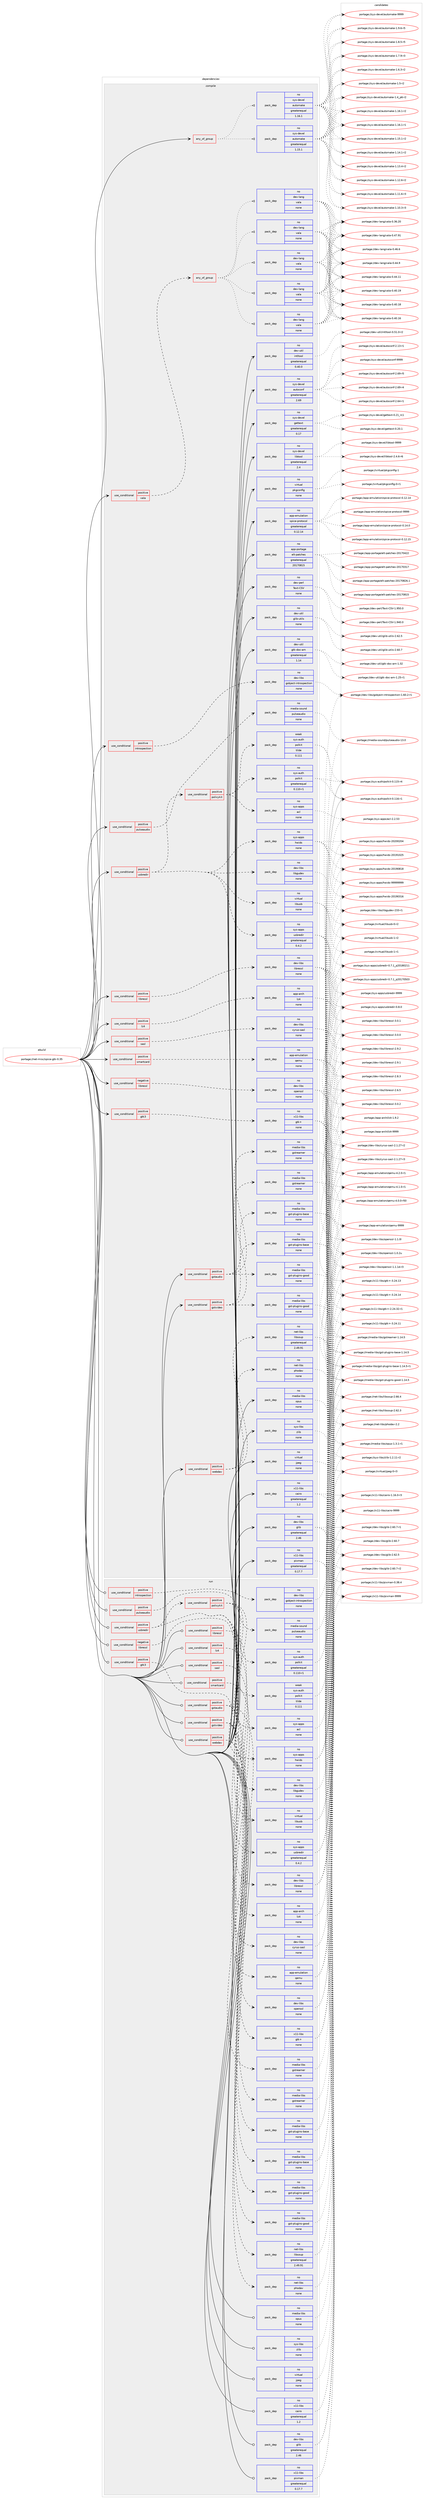 digraph prolog {

# *************
# Graph options
# *************

newrank=true;
concentrate=true;
compound=true;
graph [rankdir=LR,fontname=Helvetica,fontsize=10,ranksep=1.5];#, ranksep=2.5, nodesep=0.2];
edge  [arrowhead=vee];
node  [fontname=Helvetica,fontsize=10];

# **********
# The ebuild
# **********

subgraph cluster_leftcol {
color=gray;
rank=same;
label=<<i>ebuild</i>>;
id [label="portage://net-misc/spice-gtk-0.35", color=red, width=4, href="../net-misc/spice-gtk-0.35.svg"];
}

# ****************
# The dependencies
# ****************

subgraph cluster_midcol {
color=gray;
label=<<i>dependencies</i>>;
subgraph cluster_compile {
fillcolor="#eeeeee";
style=filled;
label=<<i>compile</i>>;
subgraph any1438 {
dependency77321 [label=<<TABLE BORDER="0" CELLBORDER="1" CELLSPACING="0" CELLPADDING="4"><TR><TD CELLPADDING="10">any_of_group</TD></TR></TABLE>>, shape=none, color=red];subgraph pack59823 {
dependency77322 [label=<<TABLE BORDER="0" CELLBORDER="1" CELLSPACING="0" CELLPADDING="4" WIDTH="220"><TR><TD ROWSPAN="6" CELLPADDING="30">pack_dep</TD></TR><TR><TD WIDTH="110">no</TD></TR><TR><TD>sys-devel</TD></TR><TR><TD>automake</TD></TR><TR><TD>greaterequal</TD></TR><TR><TD>1.16.1</TD></TR></TABLE>>, shape=none, color=blue];
}
dependency77321:e -> dependency77322:w [weight=20,style="dotted",arrowhead="oinv"];
subgraph pack59824 {
dependency77323 [label=<<TABLE BORDER="0" CELLBORDER="1" CELLSPACING="0" CELLPADDING="4" WIDTH="220"><TR><TD ROWSPAN="6" CELLPADDING="30">pack_dep</TD></TR><TR><TD WIDTH="110">no</TD></TR><TR><TD>sys-devel</TD></TR><TR><TD>automake</TD></TR><TR><TD>greaterequal</TD></TR><TR><TD>1.15.1</TD></TR></TABLE>>, shape=none, color=blue];
}
dependency77321:e -> dependency77323:w [weight=20,style="dotted",arrowhead="oinv"];
}
id:e -> dependency77321:w [weight=20,style="solid",arrowhead="vee"];
subgraph cond15999 {
dependency77324 [label=<<TABLE BORDER="0" CELLBORDER="1" CELLSPACING="0" CELLPADDING="4"><TR><TD ROWSPAN="3" CELLPADDING="10">use_conditional</TD></TR><TR><TD>negative</TD></TR><TR><TD>libressl</TD></TR></TABLE>>, shape=none, color=red];
subgraph pack59825 {
dependency77325 [label=<<TABLE BORDER="0" CELLBORDER="1" CELLSPACING="0" CELLPADDING="4" WIDTH="220"><TR><TD ROWSPAN="6" CELLPADDING="30">pack_dep</TD></TR><TR><TD WIDTH="110">no</TD></TR><TR><TD>dev-libs</TD></TR><TR><TD>openssl</TD></TR><TR><TD>none</TD></TR><TR><TD></TD></TR></TABLE>>, shape=none, color=blue];
}
dependency77324:e -> dependency77325:w [weight=20,style="dashed",arrowhead="vee"];
}
id:e -> dependency77324:w [weight=20,style="solid",arrowhead="vee"];
subgraph cond16000 {
dependency77326 [label=<<TABLE BORDER="0" CELLBORDER="1" CELLSPACING="0" CELLPADDING="4"><TR><TD ROWSPAN="3" CELLPADDING="10">use_conditional</TD></TR><TR><TD>positive</TD></TR><TR><TD>gstaudio</TD></TR></TABLE>>, shape=none, color=red];
subgraph pack59826 {
dependency77327 [label=<<TABLE BORDER="0" CELLBORDER="1" CELLSPACING="0" CELLPADDING="4" WIDTH="220"><TR><TD ROWSPAN="6" CELLPADDING="30">pack_dep</TD></TR><TR><TD WIDTH="110">no</TD></TR><TR><TD>media-libs</TD></TR><TR><TD>gstreamer</TD></TR><TR><TD>none</TD></TR><TR><TD></TD></TR></TABLE>>, shape=none, color=blue];
}
dependency77326:e -> dependency77327:w [weight=20,style="dashed",arrowhead="vee"];
subgraph pack59827 {
dependency77328 [label=<<TABLE BORDER="0" CELLBORDER="1" CELLSPACING="0" CELLPADDING="4" WIDTH="220"><TR><TD ROWSPAN="6" CELLPADDING="30">pack_dep</TD></TR><TR><TD WIDTH="110">no</TD></TR><TR><TD>media-libs</TD></TR><TR><TD>gst-plugins-base</TD></TR><TR><TD>none</TD></TR><TR><TD></TD></TR></TABLE>>, shape=none, color=blue];
}
dependency77326:e -> dependency77328:w [weight=20,style="dashed",arrowhead="vee"];
subgraph pack59828 {
dependency77329 [label=<<TABLE BORDER="0" CELLBORDER="1" CELLSPACING="0" CELLPADDING="4" WIDTH="220"><TR><TD ROWSPAN="6" CELLPADDING="30">pack_dep</TD></TR><TR><TD WIDTH="110">no</TD></TR><TR><TD>media-libs</TD></TR><TR><TD>gst-plugins-good</TD></TR><TR><TD>none</TD></TR><TR><TD></TD></TR></TABLE>>, shape=none, color=blue];
}
dependency77326:e -> dependency77329:w [weight=20,style="dashed",arrowhead="vee"];
}
id:e -> dependency77326:w [weight=20,style="solid",arrowhead="vee"];
subgraph cond16001 {
dependency77330 [label=<<TABLE BORDER="0" CELLBORDER="1" CELLSPACING="0" CELLPADDING="4"><TR><TD ROWSPAN="3" CELLPADDING="10">use_conditional</TD></TR><TR><TD>positive</TD></TR><TR><TD>gstvideo</TD></TR></TABLE>>, shape=none, color=red];
subgraph pack59829 {
dependency77331 [label=<<TABLE BORDER="0" CELLBORDER="1" CELLSPACING="0" CELLPADDING="4" WIDTH="220"><TR><TD ROWSPAN="6" CELLPADDING="30">pack_dep</TD></TR><TR><TD WIDTH="110">no</TD></TR><TR><TD>media-libs</TD></TR><TR><TD>gstreamer</TD></TR><TR><TD>none</TD></TR><TR><TD></TD></TR></TABLE>>, shape=none, color=blue];
}
dependency77330:e -> dependency77331:w [weight=20,style="dashed",arrowhead="vee"];
subgraph pack59830 {
dependency77332 [label=<<TABLE BORDER="0" CELLBORDER="1" CELLSPACING="0" CELLPADDING="4" WIDTH="220"><TR><TD ROWSPAN="6" CELLPADDING="30">pack_dep</TD></TR><TR><TD WIDTH="110">no</TD></TR><TR><TD>media-libs</TD></TR><TR><TD>gst-plugins-base</TD></TR><TR><TD>none</TD></TR><TR><TD></TD></TR></TABLE>>, shape=none, color=blue];
}
dependency77330:e -> dependency77332:w [weight=20,style="dashed",arrowhead="vee"];
subgraph pack59831 {
dependency77333 [label=<<TABLE BORDER="0" CELLBORDER="1" CELLSPACING="0" CELLPADDING="4" WIDTH="220"><TR><TD ROWSPAN="6" CELLPADDING="30">pack_dep</TD></TR><TR><TD WIDTH="110">no</TD></TR><TR><TD>media-libs</TD></TR><TR><TD>gst-plugins-good</TD></TR><TR><TD>none</TD></TR><TR><TD></TD></TR></TABLE>>, shape=none, color=blue];
}
dependency77330:e -> dependency77333:w [weight=20,style="dashed",arrowhead="vee"];
}
id:e -> dependency77330:w [weight=20,style="solid",arrowhead="vee"];
subgraph cond16002 {
dependency77334 [label=<<TABLE BORDER="0" CELLBORDER="1" CELLSPACING="0" CELLPADDING="4"><TR><TD ROWSPAN="3" CELLPADDING="10">use_conditional</TD></TR><TR><TD>positive</TD></TR><TR><TD>gtk3</TD></TR></TABLE>>, shape=none, color=red];
subgraph pack59832 {
dependency77335 [label=<<TABLE BORDER="0" CELLBORDER="1" CELLSPACING="0" CELLPADDING="4" WIDTH="220"><TR><TD ROWSPAN="6" CELLPADDING="30">pack_dep</TD></TR><TR><TD WIDTH="110">no</TD></TR><TR><TD>x11-libs</TD></TR><TR><TD>gtk+</TD></TR><TR><TD>none</TD></TR><TR><TD></TD></TR></TABLE>>, shape=none, color=blue];
}
dependency77334:e -> dependency77335:w [weight=20,style="dashed",arrowhead="vee"];
}
id:e -> dependency77334:w [weight=20,style="solid",arrowhead="vee"];
subgraph cond16003 {
dependency77336 [label=<<TABLE BORDER="0" CELLBORDER="1" CELLSPACING="0" CELLPADDING="4"><TR><TD ROWSPAN="3" CELLPADDING="10">use_conditional</TD></TR><TR><TD>positive</TD></TR><TR><TD>introspection</TD></TR></TABLE>>, shape=none, color=red];
subgraph pack59833 {
dependency77337 [label=<<TABLE BORDER="0" CELLBORDER="1" CELLSPACING="0" CELLPADDING="4" WIDTH="220"><TR><TD ROWSPAN="6" CELLPADDING="30">pack_dep</TD></TR><TR><TD WIDTH="110">no</TD></TR><TR><TD>dev-libs</TD></TR><TR><TD>gobject-introspection</TD></TR><TR><TD>none</TD></TR><TR><TD></TD></TR></TABLE>>, shape=none, color=blue];
}
dependency77336:e -> dependency77337:w [weight=20,style="dashed",arrowhead="vee"];
}
id:e -> dependency77336:w [weight=20,style="solid",arrowhead="vee"];
subgraph cond16004 {
dependency77338 [label=<<TABLE BORDER="0" CELLBORDER="1" CELLSPACING="0" CELLPADDING="4"><TR><TD ROWSPAN="3" CELLPADDING="10">use_conditional</TD></TR><TR><TD>positive</TD></TR><TR><TD>libressl</TD></TR></TABLE>>, shape=none, color=red];
subgraph pack59834 {
dependency77339 [label=<<TABLE BORDER="0" CELLBORDER="1" CELLSPACING="0" CELLPADDING="4" WIDTH="220"><TR><TD ROWSPAN="6" CELLPADDING="30">pack_dep</TD></TR><TR><TD WIDTH="110">no</TD></TR><TR><TD>dev-libs</TD></TR><TR><TD>libressl</TD></TR><TR><TD>none</TD></TR><TR><TD></TD></TR></TABLE>>, shape=none, color=blue];
}
dependency77338:e -> dependency77339:w [weight=20,style="dashed",arrowhead="vee"];
}
id:e -> dependency77338:w [weight=20,style="solid",arrowhead="vee"];
subgraph cond16005 {
dependency77340 [label=<<TABLE BORDER="0" CELLBORDER="1" CELLSPACING="0" CELLPADDING="4"><TR><TD ROWSPAN="3" CELLPADDING="10">use_conditional</TD></TR><TR><TD>positive</TD></TR><TR><TD>lz4</TD></TR></TABLE>>, shape=none, color=red];
subgraph pack59835 {
dependency77341 [label=<<TABLE BORDER="0" CELLBORDER="1" CELLSPACING="0" CELLPADDING="4" WIDTH="220"><TR><TD ROWSPAN="6" CELLPADDING="30">pack_dep</TD></TR><TR><TD WIDTH="110">no</TD></TR><TR><TD>app-arch</TD></TR><TR><TD>lz4</TD></TR><TR><TD>none</TD></TR><TR><TD></TD></TR></TABLE>>, shape=none, color=blue];
}
dependency77340:e -> dependency77341:w [weight=20,style="dashed",arrowhead="vee"];
}
id:e -> dependency77340:w [weight=20,style="solid",arrowhead="vee"];
subgraph cond16006 {
dependency77342 [label=<<TABLE BORDER="0" CELLBORDER="1" CELLSPACING="0" CELLPADDING="4"><TR><TD ROWSPAN="3" CELLPADDING="10">use_conditional</TD></TR><TR><TD>positive</TD></TR><TR><TD>pulseaudio</TD></TR></TABLE>>, shape=none, color=red];
subgraph pack59836 {
dependency77343 [label=<<TABLE BORDER="0" CELLBORDER="1" CELLSPACING="0" CELLPADDING="4" WIDTH="220"><TR><TD ROWSPAN="6" CELLPADDING="30">pack_dep</TD></TR><TR><TD WIDTH="110">no</TD></TR><TR><TD>media-sound</TD></TR><TR><TD>pulseaudio</TD></TR><TR><TD>none</TD></TR><TR><TD></TD></TR></TABLE>>, shape=none, color=blue];
}
dependency77342:e -> dependency77343:w [weight=20,style="dashed",arrowhead="vee"];
}
id:e -> dependency77342:w [weight=20,style="solid",arrowhead="vee"];
subgraph cond16007 {
dependency77344 [label=<<TABLE BORDER="0" CELLBORDER="1" CELLSPACING="0" CELLPADDING="4"><TR><TD ROWSPAN="3" CELLPADDING="10">use_conditional</TD></TR><TR><TD>positive</TD></TR><TR><TD>sasl</TD></TR></TABLE>>, shape=none, color=red];
subgraph pack59837 {
dependency77345 [label=<<TABLE BORDER="0" CELLBORDER="1" CELLSPACING="0" CELLPADDING="4" WIDTH="220"><TR><TD ROWSPAN="6" CELLPADDING="30">pack_dep</TD></TR><TR><TD WIDTH="110">no</TD></TR><TR><TD>dev-libs</TD></TR><TR><TD>cyrus-sasl</TD></TR><TR><TD>none</TD></TR><TR><TD></TD></TR></TABLE>>, shape=none, color=blue];
}
dependency77344:e -> dependency77345:w [weight=20,style="dashed",arrowhead="vee"];
}
id:e -> dependency77344:w [weight=20,style="solid",arrowhead="vee"];
subgraph cond16008 {
dependency77346 [label=<<TABLE BORDER="0" CELLBORDER="1" CELLSPACING="0" CELLPADDING="4"><TR><TD ROWSPAN="3" CELLPADDING="10">use_conditional</TD></TR><TR><TD>positive</TD></TR><TR><TD>smartcard</TD></TR></TABLE>>, shape=none, color=red];
subgraph pack59838 {
dependency77347 [label=<<TABLE BORDER="0" CELLBORDER="1" CELLSPACING="0" CELLPADDING="4" WIDTH="220"><TR><TD ROWSPAN="6" CELLPADDING="30">pack_dep</TD></TR><TR><TD WIDTH="110">no</TD></TR><TR><TD>app-emulation</TD></TR><TR><TD>qemu</TD></TR><TR><TD>none</TD></TR><TR><TD></TD></TR></TABLE>>, shape=none, color=blue];
}
dependency77346:e -> dependency77347:w [weight=20,style="dashed",arrowhead="vee"];
}
id:e -> dependency77346:w [weight=20,style="solid",arrowhead="vee"];
subgraph cond16009 {
dependency77348 [label=<<TABLE BORDER="0" CELLBORDER="1" CELLSPACING="0" CELLPADDING="4"><TR><TD ROWSPAN="3" CELLPADDING="10">use_conditional</TD></TR><TR><TD>positive</TD></TR><TR><TD>usbredir</TD></TR></TABLE>>, shape=none, color=red];
subgraph pack59839 {
dependency77349 [label=<<TABLE BORDER="0" CELLBORDER="1" CELLSPACING="0" CELLPADDING="4" WIDTH="220"><TR><TD ROWSPAN="6" CELLPADDING="30">pack_dep</TD></TR><TR><TD WIDTH="110">no</TD></TR><TR><TD>dev-libs</TD></TR><TR><TD>libgudev</TD></TR><TR><TD>none</TD></TR><TR><TD></TD></TR></TABLE>>, shape=none, color=blue];
}
dependency77348:e -> dependency77349:w [weight=20,style="dashed",arrowhead="vee"];
subgraph pack59840 {
dependency77350 [label=<<TABLE BORDER="0" CELLBORDER="1" CELLSPACING="0" CELLPADDING="4" WIDTH="220"><TR><TD ROWSPAN="6" CELLPADDING="30">pack_dep</TD></TR><TR><TD WIDTH="110">no</TD></TR><TR><TD>sys-apps</TD></TR><TR><TD>hwids</TD></TR><TR><TD>none</TD></TR><TR><TD></TD></TR></TABLE>>, shape=none, color=blue];
}
dependency77348:e -> dependency77350:w [weight=20,style="dashed",arrowhead="vee"];
subgraph pack59841 {
dependency77351 [label=<<TABLE BORDER="0" CELLBORDER="1" CELLSPACING="0" CELLPADDING="4" WIDTH="220"><TR><TD ROWSPAN="6" CELLPADDING="30">pack_dep</TD></TR><TR><TD WIDTH="110">no</TD></TR><TR><TD>sys-apps</TD></TR><TR><TD>usbredir</TD></TR><TR><TD>greaterequal</TD></TR><TR><TD>0.4.2</TD></TR></TABLE>>, shape=none, color=blue];
}
dependency77348:e -> dependency77351:w [weight=20,style="dashed",arrowhead="vee"];
subgraph pack59842 {
dependency77352 [label=<<TABLE BORDER="0" CELLBORDER="1" CELLSPACING="0" CELLPADDING="4" WIDTH="220"><TR><TD ROWSPAN="6" CELLPADDING="30">pack_dep</TD></TR><TR><TD WIDTH="110">no</TD></TR><TR><TD>virtual</TD></TR><TR><TD>libusb</TD></TR><TR><TD>none</TD></TR><TR><TD></TD></TR></TABLE>>, shape=none, color=blue];
}
dependency77348:e -> dependency77352:w [weight=20,style="dashed",arrowhead="vee"];
subgraph cond16010 {
dependency77353 [label=<<TABLE BORDER="0" CELLBORDER="1" CELLSPACING="0" CELLPADDING="4"><TR><TD ROWSPAN="3" CELLPADDING="10">use_conditional</TD></TR><TR><TD>positive</TD></TR><TR><TD>policykit</TD></TR></TABLE>>, shape=none, color=red];
subgraph pack59843 {
dependency77354 [label=<<TABLE BORDER="0" CELLBORDER="1" CELLSPACING="0" CELLPADDING="4" WIDTH="220"><TR><TD ROWSPAN="6" CELLPADDING="30">pack_dep</TD></TR><TR><TD WIDTH="110">no</TD></TR><TR><TD>sys-apps</TD></TR><TR><TD>acl</TD></TR><TR><TD>none</TD></TR><TR><TD></TD></TR></TABLE>>, shape=none, color=blue];
}
dependency77353:e -> dependency77354:w [weight=20,style="dashed",arrowhead="vee"];
subgraph pack59844 {
dependency77355 [label=<<TABLE BORDER="0" CELLBORDER="1" CELLSPACING="0" CELLPADDING="4" WIDTH="220"><TR><TD ROWSPAN="6" CELLPADDING="30">pack_dep</TD></TR><TR><TD WIDTH="110">no</TD></TR><TR><TD>sys-auth</TD></TR><TR><TD>polkit</TD></TR><TR><TD>greaterequal</TD></TR><TR><TD>0.110-r1</TD></TR></TABLE>>, shape=none, color=blue];
}
dependency77353:e -> dependency77355:w [weight=20,style="dashed",arrowhead="vee"];
subgraph pack59845 {
dependency77356 [label=<<TABLE BORDER="0" CELLBORDER="1" CELLSPACING="0" CELLPADDING="4" WIDTH="220"><TR><TD ROWSPAN="6" CELLPADDING="30">pack_dep</TD></TR><TR><TD WIDTH="110">weak</TD></TR><TR><TD>sys-auth</TD></TR><TR><TD>polkit</TD></TR><TR><TD>tilde</TD></TR><TR><TD>0.111</TD></TR></TABLE>>, shape=none, color=blue];
}
dependency77353:e -> dependency77356:w [weight=20,style="dashed",arrowhead="vee"];
}
dependency77348:e -> dependency77353:w [weight=20,style="dashed",arrowhead="vee"];
}
id:e -> dependency77348:w [weight=20,style="solid",arrowhead="vee"];
subgraph cond16011 {
dependency77357 [label=<<TABLE BORDER="0" CELLBORDER="1" CELLSPACING="0" CELLPADDING="4"><TR><TD ROWSPAN="3" CELLPADDING="10">use_conditional</TD></TR><TR><TD>positive</TD></TR><TR><TD>vala</TD></TR></TABLE>>, shape=none, color=red];
subgraph any1439 {
dependency77358 [label=<<TABLE BORDER="0" CELLBORDER="1" CELLSPACING="0" CELLPADDING="4"><TR><TD CELLPADDING="10">any_of_group</TD></TR></TABLE>>, shape=none, color=red];subgraph pack59846 {
dependency77359 [label=<<TABLE BORDER="0" CELLBORDER="1" CELLSPACING="0" CELLPADDING="4" WIDTH="220"><TR><TD ROWSPAN="6" CELLPADDING="30">pack_dep</TD></TR><TR><TD WIDTH="110">no</TD></TR><TR><TD>dev-lang</TD></TR><TR><TD>vala</TD></TR><TR><TD>none</TD></TR><TR><TD></TD></TR></TABLE>>, shape=none, color=blue];
}
dependency77358:e -> dependency77359:w [weight=20,style="dotted",arrowhead="oinv"];
subgraph pack59847 {
dependency77360 [label=<<TABLE BORDER="0" CELLBORDER="1" CELLSPACING="0" CELLPADDING="4" WIDTH="220"><TR><TD ROWSPAN="6" CELLPADDING="30">pack_dep</TD></TR><TR><TD WIDTH="110">no</TD></TR><TR><TD>dev-lang</TD></TR><TR><TD>vala</TD></TR><TR><TD>none</TD></TR><TR><TD></TD></TR></TABLE>>, shape=none, color=blue];
}
dependency77358:e -> dependency77360:w [weight=20,style="dotted",arrowhead="oinv"];
subgraph pack59848 {
dependency77361 [label=<<TABLE BORDER="0" CELLBORDER="1" CELLSPACING="0" CELLPADDING="4" WIDTH="220"><TR><TD ROWSPAN="6" CELLPADDING="30">pack_dep</TD></TR><TR><TD WIDTH="110">no</TD></TR><TR><TD>dev-lang</TD></TR><TR><TD>vala</TD></TR><TR><TD>none</TD></TR><TR><TD></TD></TR></TABLE>>, shape=none, color=blue];
}
dependency77358:e -> dependency77361:w [weight=20,style="dotted",arrowhead="oinv"];
subgraph pack59849 {
dependency77362 [label=<<TABLE BORDER="0" CELLBORDER="1" CELLSPACING="0" CELLPADDING="4" WIDTH="220"><TR><TD ROWSPAN="6" CELLPADDING="30">pack_dep</TD></TR><TR><TD WIDTH="110">no</TD></TR><TR><TD>dev-lang</TD></TR><TR><TD>vala</TD></TR><TR><TD>none</TD></TR><TR><TD></TD></TR></TABLE>>, shape=none, color=blue];
}
dependency77358:e -> dependency77362:w [weight=20,style="dotted",arrowhead="oinv"];
subgraph pack59850 {
dependency77363 [label=<<TABLE BORDER="0" CELLBORDER="1" CELLSPACING="0" CELLPADDING="4" WIDTH="220"><TR><TD ROWSPAN="6" CELLPADDING="30">pack_dep</TD></TR><TR><TD WIDTH="110">no</TD></TR><TR><TD>dev-lang</TD></TR><TR><TD>vala</TD></TR><TR><TD>none</TD></TR><TR><TD></TD></TR></TABLE>>, shape=none, color=blue];
}
dependency77358:e -> dependency77363:w [weight=20,style="dotted",arrowhead="oinv"];
}
dependency77357:e -> dependency77358:w [weight=20,style="dashed",arrowhead="vee"];
}
id:e -> dependency77357:w [weight=20,style="solid",arrowhead="vee"];
subgraph cond16012 {
dependency77364 [label=<<TABLE BORDER="0" CELLBORDER="1" CELLSPACING="0" CELLPADDING="4"><TR><TD ROWSPAN="3" CELLPADDING="10">use_conditional</TD></TR><TR><TD>positive</TD></TR><TR><TD>webdav</TD></TR></TABLE>>, shape=none, color=red];
subgraph pack59851 {
dependency77365 [label=<<TABLE BORDER="0" CELLBORDER="1" CELLSPACING="0" CELLPADDING="4" WIDTH="220"><TR><TD ROWSPAN="6" CELLPADDING="30">pack_dep</TD></TR><TR><TD WIDTH="110">no</TD></TR><TR><TD>net-libs</TD></TR><TR><TD>phodav</TD></TR><TR><TD>none</TD></TR><TR><TD></TD></TR></TABLE>>, shape=none, color=blue];
}
dependency77364:e -> dependency77365:w [weight=20,style="dashed",arrowhead="vee"];
subgraph pack59852 {
dependency77366 [label=<<TABLE BORDER="0" CELLBORDER="1" CELLSPACING="0" CELLPADDING="4" WIDTH="220"><TR><TD ROWSPAN="6" CELLPADDING="30">pack_dep</TD></TR><TR><TD WIDTH="110">no</TD></TR><TR><TD>net-libs</TD></TR><TR><TD>libsoup</TD></TR><TR><TD>greaterequal</TD></TR><TR><TD>2.49.91</TD></TR></TABLE>>, shape=none, color=blue];
}
dependency77364:e -> dependency77366:w [weight=20,style="dashed",arrowhead="vee"];
}
id:e -> dependency77364:w [weight=20,style="solid",arrowhead="vee"];
subgraph pack59853 {
dependency77367 [label=<<TABLE BORDER="0" CELLBORDER="1" CELLSPACING="0" CELLPADDING="4" WIDTH="220"><TR><TD ROWSPAN="6" CELLPADDING="30">pack_dep</TD></TR><TR><TD WIDTH="110">no</TD></TR><TR><TD>app-emulation</TD></TR><TR><TD>spice-protocol</TD></TR><TR><TD>greaterequal</TD></TR><TR><TD>0.12.14</TD></TR></TABLE>>, shape=none, color=blue];
}
id:e -> dependency77367:w [weight=20,style="solid",arrowhead="vee"];
subgraph pack59854 {
dependency77368 [label=<<TABLE BORDER="0" CELLBORDER="1" CELLSPACING="0" CELLPADDING="4" WIDTH="220"><TR><TD ROWSPAN="6" CELLPADDING="30">pack_dep</TD></TR><TR><TD WIDTH="110">no</TD></TR><TR><TD>app-portage</TD></TR><TR><TD>elt-patches</TD></TR><TR><TD>greaterequal</TD></TR><TR><TD>20170815</TD></TR></TABLE>>, shape=none, color=blue];
}
id:e -> dependency77368:w [weight=20,style="solid",arrowhead="vee"];
subgraph pack59855 {
dependency77369 [label=<<TABLE BORDER="0" CELLBORDER="1" CELLSPACING="0" CELLPADDING="4" WIDTH="220"><TR><TD ROWSPAN="6" CELLPADDING="30">pack_dep</TD></TR><TR><TD WIDTH="110">no</TD></TR><TR><TD>dev-libs</TD></TR><TR><TD>glib</TD></TR><TR><TD>greaterequal</TD></TR><TR><TD>2.46</TD></TR></TABLE>>, shape=none, color=blue];
}
id:e -> dependency77369:w [weight=20,style="solid",arrowhead="vee"];
subgraph pack59856 {
dependency77370 [label=<<TABLE BORDER="0" CELLBORDER="1" CELLSPACING="0" CELLPADDING="4" WIDTH="220"><TR><TD ROWSPAN="6" CELLPADDING="30">pack_dep</TD></TR><TR><TD WIDTH="110">no</TD></TR><TR><TD>dev-perl</TD></TR><TR><TD>Text-CSV</TD></TR><TR><TD>none</TD></TR><TR><TD></TD></TR></TABLE>>, shape=none, color=blue];
}
id:e -> dependency77370:w [weight=20,style="solid",arrowhead="vee"];
subgraph pack59857 {
dependency77371 [label=<<TABLE BORDER="0" CELLBORDER="1" CELLSPACING="0" CELLPADDING="4" WIDTH="220"><TR><TD ROWSPAN="6" CELLPADDING="30">pack_dep</TD></TR><TR><TD WIDTH="110">no</TD></TR><TR><TD>dev-util</TD></TR><TR><TD>glib-utils</TD></TR><TR><TD>none</TD></TR><TR><TD></TD></TR></TABLE>>, shape=none, color=blue];
}
id:e -> dependency77371:w [weight=20,style="solid",arrowhead="vee"];
subgraph pack59858 {
dependency77372 [label=<<TABLE BORDER="0" CELLBORDER="1" CELLSPACING="0" CELLPADDING="4" WIDTH="220"><TR><TD ROWSPAN="6" CELLPADDING="30">pack_dep</TD></TR><TR><TD WIDTH="110">no</TD></TR><TR><TD>dev-util</TD></TR><TR><TD>gtk-doc-am</TD></TR><TR><TD>greaterequal</TD></TR><TR><TD>1.14</TD></TR></TABLE>>, shape=none, color=blue];
}
id:e -> dependency77372:w [weight=20,style="solid",arrowhead="vee"];
subgraph pack59859 {
dependency77373 [label=<<TABLE BORDER="0" CELLBORDER="1" CELLSPACING="0" CELLPADDING="4" WIDTH="220"><TR><TD ROWSPAN="6" CELLPADDING="30">pack_dep</TD></TR><TR><TD WIDTH="110">no</TD></TR><TR><TD>dev-util</TD></TR><TR><TD>intltool</TD></TR><TR><TD>greaterequal</TD></TR><TR><TD>0.40.0</TD></TR></TABLE>>, shape=none, color=blue];
}
id:e -> dependency77373:w [weight=20,style="solid",arrowhead="vee"];
subgraph pack59860 {
dependency77374 [label=<<TABLE BORDER="0" CELLBORDER="1" CELLSPACING="0" CELLPADDING="4" WIDTH="220"><TR><TD ROWSPAN="6" CELLPADDING="30">pack_dep</TD></TR><TR><TD WIDTH="110">no</TD></TR><TR><TD>media-libs</TD></TR><TR><TD>opus</TD></TR><TR><TD>none</TD></TR><TR><TD></TD></TR></TABLE>>, shape=none, color=blue];
}
id:e -> dependency77374:w [weight=20,style="solid",arrowhead="vee"];
subgraph pack59861 {
dependency77375 [label=<<TABLE BORDER="0" CELLBORDER="1" CELLSPACING="0" CELLPADDING="4" WIDTH="220"><TR><TD ROWSPAN="6" CELLPADDING="30">pack_dep</TD></TR><TR><TD WIDTH="110">no</TD></TR><TR><TD>sys-devel</TD></TR><TR><TD>autoconf</TD></TR><TR><TD>greaterequal</TD></TR><TR><TD>2.69</TD></TR></TABLE>>, shape=none, color=blue];
}
id:e -> dependency77375:w [weight=20,style="solid",arrowhead="vee"];
subgraph pack59862 {
dependency77376 [label=<<TABLE BORDER="0" CELLBORDER="1" CELLSPACING="0" CELLPADDING="4" WIDTH="220"><TR><TD ROWSPAN="6" CELLPADDING="30">pack_dep</TD></TR><TR><TD WIDTH="110">no</TD></TR><TR><TD>sys-devel</TD></TR><TR><TD>gettext</TD></TR><TR><TD>greaterequal</TD></TR><TR><TD>0.17</TD></TR></TABLE>>, shape=none, color=blue];
}
id:e -> dependency77376:w [weight=20,style="solid",arrowhead="vee"];
subgraph pack59863 {
dependency77377 [label=<<TABLE BORDER="0" CELLBORDER="1" CELLSPACING="0" CELLPADDING="4" WIDTH="220"><TR><TD ROWSPAN="6" CELLPADDING="30">pack_dep</TD></TR><TR><TD WIDTH="110">no</TD></TR><TR><TD>sys-devel</TD></TR><TR><TD>libtool</TD></TR><TR><TD>greaterequal</TD></TR><TR><TD>2.4</TD></TR></TABLE>>, shape=none, color=blue];
}
id:e -> dependency77377:w [weight=20,style="solid",arrowhead="vee"];
subgraph pack59864 {
dependency77378 [label=<<TABLE BORDER="0" CELLBORDER="1" CELLSPACING="0" CELLPADDING="4" WIDTH="220"><TR><TD ROWSPAN="6" CELLPADDING="30">pack_dep</TD></TR><TR><TD WIDTH="110">no</TD></TR><TR><TD>sys-libs</TD></TR><TR><TD>zlib</TD></TR><TR><TD>none</TD></TR><TR><TD></TD></TR></TABLE>>, shape=none, color=blue];
}
id:e -> dependency77378:w [weight=20,style="solid",arrowhead="vee"];
subgraph pack59865 {
dependency77379 [label=<<TABLE BORDER="0" CELLBORDER="1" CELLSPACING="0" CELLPADDING="4" WIDTH="220"><TR><TD ROWSPAN="6" CELLPADDING="30">pack_dep</TD></TR><TR><TD WIDTH="110">no</TD></TR><TR><TD>virtual</TD></TR><TR><TD>jpeg</TD></TR><TR><TD>none</TD></TR><TR><TD></TD></TR></TABLE>>, shape=none, color=blue];
}
id:e -> dependency77379:w [weight=20,style="solid",arrowhead="vee"];
subgraph pack59866 {
dependency77380 [label=<<TABLE BORDER="0" CELLBORDER="1" CELLSPACING="0" CELLPADDING="4" WIDTH="220"><TR><TD ROWSPAN="6" CELLPADDING="30">pack_dep</TD></TR><TR><TD WIDTH="110">no</TD></TR><TR><TD>virtual</TD></TR><TR><TD>pkgconfig</TD></TR><TR><TD>none</TD></TR><TR><TD></TD></TR></TABLE>>, shape=none, color=blue];
}
id:e -> dependency77380:w [weight=20,style="solid",arrowhead="vee"];
subgraph pack59867 {
dependency77381 [label=<<TABLE BORDER="0" CELLBORDER="1" CELLSPACING="0" CELLPADDING="4" WIDTH="220"><TR><TD ROWSPAN="6" CELLPADDING="30">pack_dep</TD></TR><TR><TD WIDTH="110">no</TD></TR><TR><TD>x11-libs</TD></TR><TR><TD>cairo</TD></TR><TR><TD>greaterequal</TD></TR><TR><TD>1.2</TD></TR></TABLE>>, shape=none, color=blue];
}
id:e -> dependency77381:w [weight=20,style="solid",arrowhead="vee"];
subgraph pack59868 {
dependency77382 [label=<<TABLE BORDER="0" CELLBORDER="1" CELLSPACING="0" CELLPADDING="4" WIDTH="220"><TR><TD ROWSPAN="6" CELLPADDING="30">pack_dep</TD></TR><TR><TD WIDTH="110">no</TD></TR><TR><TD>x11-libs</TD></TR><TR><TD>pixman</TD></TR><TR><TD>greaterequal</TD></TR><TR><TD>0.17.7</TD></TR></TABLE>>, shape=none, color=blue];
}
id:e -> dependency77382:w [weight=20,style="solid",arrowhead="vee"];
}
subgraph cluster_compileandrun {
fillcolor="#eeeeee";
style=filled;
label=<<i>compile and run</i>>;
}
subgraph cluster_run {
fillcolor="#eeeeee";
style=filled;
label=<<i>run</i>>;
subgraph cond16013 {
dependency77383 [label=<<TABLE BORDER="0" CELLBORDER="1" CELLSPACING="0" CELLPADDING="4"><TR><TD ROWSPAN="3" CELLPADDING="10">use_conditional</TD></TR><TR><TD>negative</TD></TR><TR><TD>libressl</TD></TR></TABLE>>, shape=none, color=red];
subgraph pack59869 {
dependency77384 [label=<<TABLE BORDER="0" CELLBORDER="1" CELLSPACING="0" CELLPADDING="4" WIDTH="220"><TR><TD ROWSPAN="6" CELLPADDING="30">pack_dep</TD></TR><TR><TD WIDTH="110">no</TD></TR><TR><TD>dev-libs</TD></TR><TR><TD>openssl</TD></TR><TR><TD>none</TD></TR><TR><TD></TD></TR></TABLE>>, shape=none, color=blue];
}
dependency77383:e -> dependency77384:w [weight=20,style="dashed",arrowhead="vee"];
}
id:e -> dependency77383:w [weight=20,style="solid",arrowhead="odot"];
subgraph cond16014 {
dependency77385 [label=<<TABLE BORDER="0" CELLBORDER="1" CELLSPACING="0" CELLPADDING="4"><TR><TD ROWSPAN="3" CELLPADDING="10">use_conditional</TD></TR><TR><TD>positive</TD></TR><TR><TD>gstaudio</TD></TR></TABLE>>, shape=none, color=red];
subgraph pack59870 {
dependency77386 [label=<<TABLE BORDER="0" CELLBORDER="1" CELLSPACING="0" CELLPADDING="4" WIDTH="220"><TR><TD ROWSPAN="6" CELLPADDING="30">pack_dep</TD></TR><TR><TD WIDTH="110">no</TD></TR><TR><TD>media-libs</TD></TR><TR><TD>gstreamer</TD></TR><TR><TD>none</TD></TR><TR><TD></TD></TR></TABLE>>, shape=none, color=blue];
}
dependency77385:e -> dependency77386:w [weight=20,style="dashed",arrowhead="vee"];
subgraph pack59871 {
dependency77387 [label=<<TABLE BORDER="0" CELLBORDER="1" CELLSPACING="0" CELLPADDING="4" WIDTH="220"><TR><TD ROWSPAN="6" CELLPADDING="30">pack_dep</TD></TR><TR><TD WIDTH="110">no</TD></TR><TR><TD>media-libs</TD></TR><TR><TD>gst-plugins-base</TD></TR><TR><TD>none</TD></TR><TR><TD></TD></TR></TABLE>>, shape=none, color=blue];
}
dependency77385:e -> dependency77387:w [weight=20,style="dashed",arrowhead="vee"];
subgraph pack59872 {
dependency77388 [label=<<TABLE BORDER="0" CELLBORDER="1" CELLSPACING="0" CELLPADDING="4" WIDTH="220"><TR><TD ROWSPAN="6" CELLPADDING="30">pack_dep</TD></TR><TR><TD WIDTH="110">no</TD></TR><TR><TD>media-libs</TD></TR><TR><TD>gst-plugins-good</TD></TR><TR><TD>none</TD></TR><TR><TD></TD></TR></TABLE>>, shape=none, color=blue];
}
dependency77385:e -> dependency77388:w [weight=20,style="dashed",arrowhead="vee"];
}
id:e -> dependency77385:w [weight=20,style="solid",arrowhead="odot"];
subgraph cond16015 {
dependency77389 [label=<<TABLE BORDER="0" CELLBORDER="1" CELLSPACING="0" CELLPADDING="4"><TR><TD ROWSPAN="3" CELLPADDING="10">use_conditional</TD></TR><TR><TD>positive</TD></TR><TR><TD>gstvideo</TD></TR></TABLE>>, shape=none, color=red];
subgraph pack59873 {
dependency77390 [label=<<TABLE BORDER="0" CELLBORDER="1" CELLSPACING="0" CELLPADDING="4" WIDTH="220"><TR><TD ROWSPAN="6" CELLPADDING="30">pack_dep</TD></TR><TR><TD WIDTH="110">no</TD></TR><TR><TD>media-libs</TD></TR><TR><TD>gstreamer</TD></TR><TR><TD>none</TD></TR><TR><TD></TD></TR></TABLE>>, shape=none, color=blue];
}
dependency77389:e -> dependency77390:w [weight=20,style="dashed",arrowhead="vee"];
subgraph pack59874 {
dependency77391 [label=<<TABLE BORDER="0" CELLBORDER="1" CELLSPACING="0" CELLPADDING="4" WIDTH="220"><TR><TD ROWSPAN="6" CELLPADDING="30">pack_dep</TD></TR><TR><TD WIDTH="110">no</TD></TR><TR><TD>media-libs</TD></TR><TR><TD>gst-plugins-base</TD></TR><TR><TD>none</TD></TR><TR><TD></TD></TR></TABLE>>, shape=none, color=blue];
}
dependency77389:e -> dependency77391:w [weight=20,style="dashed",arrowhead="vee"];
subgraph pack59875 {
dependency77392 [label=<<TABLE BORDER="0" CELLBORDER="1" CELLSPACING="0" CELLPADDING="4" WIDTH="220"><TR><TD ROWSPAN="6" CELLPADDING="30">pack_dep</TD></TR><TR><TD WIDTH="110">no</TD></TR><TR><TD>media-libs</TD></TR><TR><TD>gst-plugins-good</TD></TR><TR><TD>none</TD></TR><TR><TD></TD></TR></TABLE>>, shape=none, color=blue];
}
dependency77389:e -> dependency77392:w [weight=20,style="dashed",arrowhead="vee"];
}
id:e -> dependency77389:w [weight=20,style="solid",arrowhead="odot"];
subgraph cond16016 {
dependency77393 [label=<<TABLE BORDER="0" CELLBORDER="1" CELLSPACING="0" CELLPADDING="4"><TR><TD ROWSPAN="3" CELLPADDING="10">use_conditional</TD></TR><TR><TD>positive</TD></TR><TR><TD>gtk3</TD></TR></TABLE>>, shape=none, color=red];
subgraph pack59876 {
dependency77394 [label=<<TABLE BORDER="0" CELLBORDER="1" CELLSPACING="0" CELLPADDING="4" WIDTH="220"><TR><TD ROWSPAN="6" CELLPADDING="30">pack_dep</TD></TR><TR><TD WIDTH="110">no</TD></TR><TR><TD>x11-libs</TD></TR><TR><TD>gtk+</TD></TR><TR><TD>none</TD></TR><TR><TD></TD></TR></TABLE>>, shape=none, color=blue];
}
dependency77393:e -> dependency77394:w [weight=20,style="dashed",arrowhead="vee"];
}
id:e -> dependency77393:w [weight=20,style="solid",arrowhead="odot"];
subgraph cond16017 {
dependency77395 [label=<<TABLE BORDER="0" CELLBORDER="1" CELLSPACING="0" CELLPADDING="4"><TR><TD ROWSPAN="3" CELLPADDING="10">use_conditional</TD></TR><TR><TD>positive</TD></TR><TR><TD>introspection</TD></TR></TABLE>>, shape=none, color=red];
subgraph pack59877 {
dependency77396 [label=<<TABLE BORDER="0" CELLBORDER="1" CELLSPACING="0" CELLPADDING="4" WIDTH="220"><TR><TD ROWSPAN="6" CELLPADDING="30">pack_dep</TD></TR><TR><TD WIDTH="110">no</TD></TR><TR><TD>dev-libs</TD></TR><TR><TD>gobject-introspection</TD></TR><TR><TD>none</TD></TR><TR><TD></TD></TR></TABLE>>, shape=none, color=blue];
}
dependency77395:e -> dependency77396:w [weight=20,style="dashed",arrowhead="vee"];
}
id:e -> dependency77395:w [weight=20,style="solid",arrowhead="odot"];
subgraph cond16018 {
dependency77397 [label=<<TABLE BORDER="0" CELLBORDER="1" CELLSPACING="0" CELLPADDING="4"><TR><TD ROWSPAN="3" CELLPADDING="10">use_conditional</TD></TR><TR><TD>positive</TD></TR><TR><TD>libressl</TD></TR></TABLE>>, shape=none, color=red];
subgraph pack59878 {
dependency77398 [label=<<TABLE BORDER="0" CELLBORDER="1" CELLSPACING="0" CELLPADDING="4" WIDTH="220"><TR><TD ROWSPAN="6" CELLPADDING="30">pack_dep</TD></TR><TR><TD WIDTH="110">no</TD></TR><TR><TD>dev-libs</TD></TR><TR><TD>libressl</TD></TR><TR><TD>none</TD></TR><TR><TD></TD></TR></TABLE>>, shape=none, color=blue];
}
dependency77397:e -> dependency77398:w [weight=20,style="dashed",arrowhead="vee"];
}
id:e -> dependency77397:w [weight=20,style="solid",arrowhead="odot"];
subgraph cond16019 {
dependency77399 [label=<<TABLE BORDER="0" CELLBORDER="1" CELLSPACING="0" CELLPADDING="4"><TR><TD ROWSPAN="3" CELLPADDING="10">use_conditional</TD></TR><TR><TD>positive</TD></TR><TR><TD>lz4</TD></TR></TABLE>>, shape=none, color=red];
subgraph pack59879 {
dependency77400 [label=<<TABLE BORDER="0" CELLBORDER="1" CELLSPACING="0" CELLPADDING="4" WIDTH="220"><TR><TD ROWSPAN="6" CELLPADDING="30">pack_dep</TD></TR><TR><TD WIDTH="110">no</TD></TR><TR><TD>app-arch</TD></TR><TR><TD>lz4</TD></TR><TR><TD>none</TD></TR><TR><TD></TD></TR></TABLE>>, shape=none, color=blue];
}
dependency77399:e -> dependency77400:w [weight=20,style="dashed",arrowhead="vee"];
}
id:e -> dependency77399:w [weight=20,style="solid",arrowhead="odot"];
subgraph cond16020 {
dependency77401 [label=<<TABLE BORDER="0" CELLBORDER="1" CELLSPACING="0" CELLPADDING="4"><TR><TD ROWSPAN="3" CELLPADDING="10">use_conditional</TD></TR><TR><TD>positive</TD></TR><TR><TD>pulseaudio</TD></TR></TABLE>>, shape=none, color=red];
subgraph pack59880 {
dependency77402 [label=<<TABLE BORDER="0" CELLBORDER="1" CELLSPACING="0" CELLPADDING="4" WIDTH="220"><TR><TD ROWSPAN="6" CELLPADDING="30">pack_dep</TD></TR><TR><TD WIDTH="110">no</TD></TR><TR><TD>media-sound</TD></TR><TR><TD>pulseaudio</TD></TR><TR><TD>none</TD></TR><TR><TD></TD></TR></TABLE>>, shape=none, color=blue];
}
dependency77401:e -> dependency77402:w [weight=20,style="dashed",arrowhead="vee"];
}
id:e -> dependency77401:w [weight=20,style="solid",arrowhead="odot"];
subgraph cond16021 {
dependency77403 [label=<<TABLE BORDER="0" CELLBORDER="1" CELLSPACING="0" CELLPADDING="4"><TR><TD ROWSPAN="3" CELLPADDING="10">use_conditional</TD></TR><TR><TD>positive</TD></TR><TR><TD>sasl</TD></TR></TABLE>>, shape=none, color=red];
subgraph pack59881 {
dependency77404 [label=<<TABLE BORDER="0" CELLBORDER="1" CELLSPACING="0" CELLPADDING="4" WIDTH="220"><TR><TD ROWSPAN="6" CELLPADDING="30">pack_dep</TD></TR><TR><TD WIDTH="110">no</TD></TR><TR><TD>dev-libs</TD></TR><TR><TD>cyrus-sasl</TD></TR><TR><TD>none</TD></TR><TR><TD></TD></TR></TABLE>>, shape=none, color=blue];
}
dependency77403:e -> dependency77404:w [weight=20,style="dashed",arrowhead="vee"];
}
id:e -> dependency77403:w [weight=20,style="solid",arrowhead="odot"];
subgraph cond16022 {
dependency77405 [label=<<TABLE BORDER="0" CELLBORDER="1" CELLSPACING="0" CELLPADDING="4"><TR><TD ROWSPAN="3" CELLPADDING="10">use_conditional</TD></TR><TR><TD>positive</TD></TR><TR><TD>smartcard</TD></TR></TABLE>>, shape=none, color=red];
subgraph pack59882 {
dependency77406 [label=<<TABLE BORDER="0" CELLBORDER="1" CELLSPACING="0" CELLPADDING="4" WIDTH="220"><TR><TD ROWSPAN="6" CELLPADDING="30">pack_dep</TD></TR><TR><TD WIDTH="110">no</TD></TR><TR><TD>app-emulation</TD></TR><TR><TD>qemu</TD></TR><TR><TD>none</TD></TR><TR><TD></TD></TR></TABLE>>, shape=none, color=blue];
}
dependency77405:e -> dependency77406:w [weight=20,style="dashed",arrowhead="vee"];
}
id:e -> dependency77405:w [weight=20,style="solid",arrowhead="odot"];
subgraph cond16023 {
dependency77407 [label=<<TABLE BORDER="0" CELLBORDER="1" CELLSPACING="0" CELLPADDING="4"><TR><TD ROWSPAN="3" CELLPADDING="10">use_conditional</TD></TR><TR><TD>positive</TD></TR><TR><TD>usbredir</TD></TR></TABLE>>, shape=none, color=red];
subgraph pack59883 {
dependency77408 [label=<<TABLE BORDER="0" CELLBORDER="1" CELLSPACING="0" CELLPADDING="4" WIDTH="220"><TR><TD ROWSPAN="6" CELLPADDING="30">pack_dep</TD></TR><TR><TD WIDTH="110">no</TD></TR><TR><TD>dev-libs</TD></TR><TR><TD>libgudev</TD></TR><TR><TD>none</TD></TR><TR><TD></TD></TR></TABLE>>, shape=none, color=blue];
}
dependency77407:e -> dependency77408:w [weight=20,style="dashed",arrowhead="vee"];
subgraph pack59884 {
dependency77409 [label=<<TABLE BORDER="0" CELLBORDER="1" CELLSPACING="0" CELLPADDING="4" WIDTH="220"><TR><TD ROWSPAN="6" CELLPADDING="30">pack_dep</TD></TR><TR><TD WIDTH="110">no</TD></TR><TR><TD>sys-apps</TD></TR><TR><TD>hwids</TD></TR><TR><TD>none</TD></TR><TR><TD></TD></TR></TABLE>>, shape=none, color=blue];
}
dependency77407:e -> dependency77409:w [weight=20,style="dashed",arrowhead="vee"];
subgraph pack59885 {
dependency77410 [label=<<TABLE BORDER="0" CELLBORDER="1" CELLSPACING="0" CELLPADDING="4" WIDTH="220"><TR><TD ROWSPAN="6" CELLPADDING="30">pack_dep</TD></TR><TR><TD WIDTH="110">no</TD></TR><TR><TD>sys-apps</TD></TR><TR><TD>usbredir</TD></TR><TR><TD>greaterequal</TD></TR><TR><TD>0.4.2</TD></TR></TABLE>>, shape=none, color=blue];
}
dependency77407:e -> dependency77410:w [weight=20,style="dashed",arrowhead="vee"];
subgraph pack59886 {
dependency77411 [label=<<TABLE BORDER="0" CELLBORDER="1" CELLSPACING="0" CELLPADDING="4" WIDTH="220"><TR><TD ROWSPAN="6" CELLPADDING="30">pack_dep</TD></TR><TR><TD WIDTH="110">no</TD></TR><TR><TD>virtual</TD></TR><TR><TD>libusb</TD></TR><TR><TD>none</TD></TR><TR><TD></TD></TR></TABLE>>, shape=none, color=blue];
}
dependency77407:e -> dependency77411:w [weight=20,style="dashed",arrowhead="vee"];
subgraph cond16024 {
dependency77412 [label=<<TABLE BORDER="0" CELLBORDER="1" CELLSPACING="0" CELLPADDING="4"><TR><TD ROWSPAN="3" CELLPADDING="10">use_conditional</TD></TR><TR><TD>positive</TD></TR><TR><TD>policykit</TD></TR></TABLE>>, shape=none, color=red];
subgraph pack59887 {
dependency77413 [label=<<TABLE BORDER="0" CELLBORDER="1" CELLSPACING="0" CELLPADDING="4" WIDTH="220"><TR><TD ROWSPAN="6" CELLPADDING="30">pack_dep</TD></TR><TR><TD WIDTH="110">no</TD></TR><TR><TD>sys-apps</TD></TR><TR><TD>acl</TD></TR><TR><TD>none</TD></TR><TR><TD></TD></TR></TABLE>>, shape=none, color=blue];
}
dependency77412:e -> dependency77413:w [weight=20,style="dashed",arrowhead="vee"];
subgraph pack59888 {
dependency77414 [label=<<TABLE BORDER="0" CELLBORDER="1" CELLSPACING="0" CELLPADDING="4" WIDTH="220"><TR><TD ROWSPAN="6" CELLPADDING="30">pack_dep</TD></TR><TR><TD WIDTH="110">no</TD></TR><TR><TD>sys-auth</TD></TR><TR><TD>polkit</TD></TR><TR><TD>greaterequal</TD></TR><TR><TD>0.110-r1</TD></TR></TABLE>>, shape=none, color=blue];
}
dependency77412:e -> dependency77414:w [weight=20,style="dashed",arrowhead="vee"];
subgraph pack59889 {
dependency77415 [label=<<TABLE BORDER="0" CELLBORDER="1" CELLSPACING="0" CELLPADDING="4" WIDTH="220"><TR><TD ROWSPAN="6" CELLPADDING="30">pack_dep</TD></TR><TR><TD WIDTH="110">weak</TD></TR><TR><TD>sys-auth</TD></TR><TR><TD>polkit</TD></TR><TR><TD>tilde</TD></TR><TR><TD>0.111</TD></TR></TABLE>>, shape=none, color=blue];
}
dependency77412:e -> dependency77415:w [weight=20,style="dashed",arrowhead="vee"];
}
dependency77407:e -> dependency77412:w [weight=20,style="dashed",arrowhead="vee"];
}
id:e -> dependency77407:w [weight=20,style="solid",arrowhead="odot"];
subgraph cond16025 {
dependency77416 [label=<<TABLE BORDER="0" CELLBORDER="1" CELLSPACING="0" CELLPADDING="4"><TR><TD ROWSPAN="3" CELLPADDING="10">use_conditional</TD></TR><TR><TD>positive</TD></TR><TR><TD>webdav</TD></TR></TABLE>>, shape=none, color=red];
subgraph pack59890 {
dependency77417 [label=<<TABLE BORDER="0" CELLBORDER="1" CELLSPACING="0" CELLPADDING="4" WIDTH="220"><TR><TD ROWSPAN="6" CELLPADDING="30">pack_dep</TD></TR><TR><TD WIDTH="110">no</TD></TR><TR><TD>net-libs</TD></TR><TR><TD>phodav</TD></TR><TR><TD>none</TD></TR><TR><TD></TD></TR></TABLE>>, shape=none, color=blue];
}
dependency77416:e -> dependency77417:w [weight=20,style="dashed",arrowhead="vee"];
subgraph pack59891 {
dependency77418 [label=<<TABLE BORDER="0" CELLBORDER="1" CELLSPACING="0" CELLPADDING="4" WIDTH="220"><TR><TD ROWSPAN="6" CELLPADDING="30">pack_dep</TD></TR><TR><TD WIDTH="110">no</TD></TR><TR><TD>net-libs</TD></TR><TR><TD>libsoup</TD></TR><TR><TD>greaterequal</TD></TR><TR><TD>2.49.91</TD></TR></TABLE>>, shape=none, color=blue];
}
dependency77416:e -> dependency77418:w [weight=20,style="dashed",arrowhead="vee"];
}
id:e -> dependency77416:w [weight=20,style="solid",arrowhead="odot"];
subgraph pack59892 {
dependency77419 [label=<<TABLE BORDER="0" CELLBORDER="1" CELLSPACING="0" CELLPADDING="4" WIDTH="220"><TR><TD ROWSPAN="6" CELLPADDING="30">pack_dep</TD></TR><TR><TD WIDTH="110">no</TD></TR><TR><TD>dev-libs</TD></TR><TR><TD>glib</TD></TR><TR><TD>greaterequal</TD></TR><TR><TD>2.46</TD></TR></TABLE>>, shape=none, color=blue];
}
id:e -> dependency77419:w [weight=20,style="solid",arrowhead="odot"];
subgraph pack59893 {
dependency77420 [label=<<TABLE BORDER="0" CELLBORDER="1" CELLSPACING="0" CELLPADDING="4" WIDTH="220"><TR><TD ROWSPAN="6" CELLPADDING="30">pack_dep</TD></TR><TR><TD WIDTH="110">no</TD></TR><TR><TD>media-libs</TD></TR><TR><TD>opus</TD></TR><TR><TD>none</TD></TR><TR><TD></TD></TR></TABLE>>, shape=none, color=blue];
}
id:e -> dependency77420:w [weight=20,style="solid",arrowhead="odot"];
subgraph pack59894 {
dependency77421 [label=<<TABLE BORDER="0" CELLBORDER="1" CELLSPACING="0" CELLPADDING="4" WIDTH="220"><TR><TD ROWSPAN="6" CELLPADDING="30">pack_dep</TD></TR><TR><TD WIDTH="110">no</TD></TR><TR><TD>sys-libs</TD></TR><TR><TD>zlib</TD></TR><TR><TD>none</TD></TR><TR><TD></TD></TR></TABLE>>, shape=none, color=blue];
}
id:e -> dependency77421:w [weight=20,style="solid",arrowhead="odot"];
subgraph pack59895 {
dependency77422 [label=<<TABLE BORDER="0" CELLBORDER="1" CELLSPACING="0" CELLPADDING="4" WIDTH="220"><TR><TD ROWSPAN="6" CELLPADDING="30">pack_dep</TD></TR><TR><TD WIDTH="110">no</TD></TR><TR><TD>virtual</TD></TR><TR><TD>jpeg</TD></TR><TR><TD>none</TD></TR><TR><TD></TD></TR></TABLE>>, shape=none, color=blue];
}
id:e -> dependency77422:w [weight=20,style="solid",arrowhead="odot"];
subgraph pack59896 {
dependency77423 [label=<<TABLE BORDER="0" CELLBORDER="1" CELLSPACING="0" CELLPADDING="4" WIDTH="220"><TR><TD ROWSPAN="6" CELLPADDING="30">pack_dep</TD></TR><TR><TD WIDTH="110">no</TD></TR><TR><TD>x11-libs</TD></TR><TR><TD>cairo</TD></TR><TR><TD>greaterequal</TD></TR><TR><TD>1.2</TD></TR></TABLE>>, shape=none, color=blue];
}
id:e -> dependency77423:w [weight=20,style="solid",arrowhead="odot"];
subgraph pack59897 {
dependency77424 [label=<<TABLE BORDER="0" CELLBORDER="1" CELLSPACING="0" CELLPADDING="4" WIDTH="220"><TR><TD ROWSPAN="6" CELLPADDING="30">pack_dep</TD></TR><TR><TD WIDTH="110">no</TD></TR><TR><TD>x11-libs</TD></TR><TR><TD>pixman</TD></TR><TR><TD>greaterequal</TD></TR><TR><TD>0.17.7</TD></TR></TABLE>>, shape=none, color=blue];
}
id:e -> dependency77424:w [weight=20,style="solid",arrowhead="odot"];
}
}

# **************
# The candidates
# **************

subgraph cluster_choices {
rank=same;
color=gray;
label=<<i>candidates</i>>;

subgraph choice59823 {
color=black;
nodesep=1;
choice115121115451001011181011084797117116111109971071014557575757 [label="portage://sys-devel/automake-9999", color=red, width=4,href="../sys-devel/automake-9999.svg"];
choice115121115451001011181011084797117116111109971071014549465746544511453 [label="portage://sys-devel/automake-1.9.6-r5", color=red, width=4,href="../sys-devel/automake-1.9.6-r5.svg"];
choice115121115451001011181011084797117116111109971071014549465646534511453 [label="portage://sys-devel/automake-1.8.5-r5", color=red, width=4,href="../sys-devel/automake-1.8.5-r5.svg"];
choice115121115451001011181011084797117116111109971071014549465546574511451 [label="portage://sys-devel/automake-1.7.9-r3", color=red, width=4,href="../sys-devel/automake-1.7.9-r3.svg"];
choice115121115451001011181011084797117116111109971071014549465446514511450 [label="portage://sys-devel/automake-1.6.3-r2", color=red, width=4,href="../sys-devel/automake-1.6.3-r2.svg"];
choice11512111545100101118101108479711711611110997107101454946534511450 [label="portage://sys-devel/automake-1.5-r2", color=red, width=4,href="../sys-devel/automake-1.5-r2.svg"];
choice115121115451001011181011084797117116111109971071014549465295112544511450 [label="portage://sys-devel/automake-1.4_p6-r2", color=red, width=4,href="../sys-devel/automake-1.4_p6-r2.svg"];
choice11512111545100101118101108479711711611110997107101454946495446494511450 [label="portage://sys-devel/automake-1.16.1-r2", color=red, width=4,href="../sys-devel/automake-1.16.1-r2.svg"];
choice11512111545100101118101108479711711611110997107101454946495446494511449 [label="portage://sys-devel/automake-1.16.1-r1", color=red, width=4,href="../sys-devel/automake-1.16.1-r1.svg"];
choice11512111545100101118101108479711711611110997107101454946495346494511450 [label="portage://sys-devel/automake-1.15.1-r2", color=red, width=4,href="../sys-devel/automake-1.15.1-r2.svg"];
choice11512111545100101118101108479711711611110997107101454946495246494511450 [label="portage://sys-devel/automake-1.14.1-r2", color=red, width=4,href="../sys-devel/automake-1.14.1-r2.svg"];
choice11512111545100101118101108479711711611110997107101454946495146524511450 [label="portage://sys-devel/automake-1.13.4-r2", color=red, width=4,href="../sys-devel/automake-1.13.4-r2.svg"];
choice11512111545100101118101108479711711611110997107101454946495046544511450 [label="portage://sys-devel/automake-1.12.6-r2", color=red, width=4,href="../sys-devel/automake-1.12.6-r2.svg"];
choice11512111545100101118101108479711711611110997107101454946494946544511451 [label="portage://sys-devel/automake-1.11.6-r3", color=red, width=4,href="../sys-devel/automake-1.11.6-r3.svg"];
choice11512111545100101118101108479711711611110997107101454946494846514511451 [label="portage://sys-devel/automake-1.10.3-r3", color=red, width=4,href="../sys-devel/automake-1.10.3-r3.svg"];
dependency77322:e -> choice115121115451001011181011084797117116111109971071014557575757:w [style=dotted,weight="100"];
dependency77322:e -> choice115121115451001011181011084797117116111109971071014549465746544511453:w [style=dotted,weight="100"];
dependency77322:e -> choice115121115451001011181011084797117116111109971071014549465646534511453:w [style=dotted,weight="100"];
dependency77322:e -> choice115121115451001011181011084797117116111109971071014549465546574511451:w [style=dotted,weight="100"];
dependency77322:e -> choice115121115451001011181011084797117116111109971071014549465446514511450:w [style=dotted,weight="100"];
dependency77322:e -> choice11512111545100101118101108479711711611110997107101454946534511450:w [style=dotted,weight="100"];
dependency77322:e -> choice115121115451001011181011084797117116111109971071014549465295112544511450:w [style=dotted,weight="100"];
dependency77322:e -> choice11512111545100101118101108479711711611110997107101454946495446494511450:w [style=dotted,weight="100"];
dependency77322:e -> choice11512111545100101118101108479711711611110997107101454946495446494511449:w [style=dotted,weight="100"];
dependency77322:e -> choice11512111545100101118101108479711711611110997107101454946495346494511450:w [style=dotted,weight="100"];
dependency77322:e -> choice11512111545100101118101108479711711611110997107101454946495246494511450:w [style=dotted,weight="100"];
dependency77322:e -> choice11512111545100101118101108479711711611110997107101454946495146524511450:w [style=dotted,weight="100"];
dependency77322:e -> choice11512111545100101118101108479711711611110997107101454946495046544511450:w [style=dotted,weight="100"];
dependency77322:e -> choice11512111545100101118101108479711711611110997107101454946494946544511451:w [style=dotted,weight="100"];
dependency77322:e -> choice11512111545100101118101108479711711611110997107101454946494846514511451:w [style=dotted,weight="100"];
}
subgraph choice59824 {
color=black;
nodesep=1;
choice115121115451001011181011084797117116111109971071014557575757 [label="portage://sys-devel/automake-9999", color=red, width=4,href="../sys-devel/automake-9999.svg"];
choice115121115451001011181011084797117116111109971071014549465746544511453 [label="portage://sys-devel/automake-1.9.6-r5", color=red, width=4,href="../sys-devel/automake-1.9.6-r5.svg"];
choice115121115451001011181011084797117116111109971071014549465646534511453 [label="portage://sys-devel/automake-1.8.5-r5", color=red, width=4,href="../sys-devel/automake-1.8.5-r5.svg"];
choice115121115451001011181011084797117116111109971071014549465546574511451 [label="portage://sys-devel/automake-1.7.9-r3", color=red, width=4,href="../sys-devel/automake-1.7.9-r3.svg"];
choice115121115451001011181011084797117116111109971071014549465446514511450 [label="portage://sys-devel/automake-1.6.3-r2", color=red, width=4,href="../sys-devel/automake-1.6.3-r2.svg"];
choice11512111545100101118101108479711711611110997107101454946534511450 [label="portage://sys-devel/automake-1.5-r2", color=red, width=4,href="../sys-devel/automake-1.5-r2.svg"];
choice115121115451001011181011084797117116111109971071014549465295112544511450 [label="portage://sys-devel/automake-1.4_p6-r2", color=red, width=4,href="../sys-devel/automake-1.4_p6-r2.svg"];
choice11512111545100101118101108479711711611110997107101454946495446494511450 [label="portage://sys-devel/automake-1.16.1-r2", color=red, width=4,href="../sys-devel/automake-1.16.1-r2.svg"];
choice11512111545100101118101108479711711611110997107101454946495446494511449 [label="portage://sys-devel/automake-1.16.1-r1", color=red, width=4,href="../sys-devel/automake-1.16.1-r1.svg"];
choice11512111545100101118101108479711711611110997107101454946495346494511450 [label="portage://sys-devel/automake-1.15.1-r2", color=red, width=4,href="../sys-devel/automake-1.15.1-r2.svg"];
choice11512111545100101118101108479711711611110997107101454946495246494511450 [label="portage://sys-devel/automake-1.14.1-r2", color=red, width=4,href="../sys-devel/automake-1.14.1-r2.svg"];
choice11512111545100101118101108479711711611110997107101454946495146524511450 [label="portage://sys-devel/automake-1.13.4-r2", color=red, width=4,href="../sys-devel/automake-1.13.4-r2.svg"];
choice11512111545100101118101108479711711611110997107101454946495046544511450 [label="portage://sys-devel/automake-1.12.6-r2", color=red, width=4,href="../sys-devel/automake-1.12.6-r2.svg"];
choice11512111545100101118101108479711711611110997107101454946494946544511451 [label="portage://sys-devel/automake-1.11.6-r3", color=red, width=4,href="../sys-devel/automake-1.11.6-r3.svg"];
choice11512111545100101118101108479711711611110997107101454946494846514511451 [label="portage://sys-devel/automake-1.10.3-r3", color=red, width=4,href="../sys-devel/automake-1.10.3-r3.svg"];
dependency77323:e -> choice115121115451001011181011084797117116111109971071014557575757:w [style=dotted,weight="100"];
dependency77323:e -> choice115121115451001011181011084797117116111109971071014549465746544511453:w [style=dotted,weight="100"];
dependency77323:e -> choice115121115451001011181011084797117116111109971071014549465646534511453:w [style=dotted,weight="100"];
dependency77323:e -> choice115121115451001011181011084797117116111109971071014549465546574511451:w [style=dotted,weight="100"];
dependency77323:e -> choice115121115451001011181011084797117116111109971071014549465446514511450:w [style=dotted,weight="100"];
dependency77323:e -> choice11512111545100101118101108479711711611110997107101454946534511450:w [style=dotted,weight="100"];
dependency77323:e -> choice115121115451001011181011084797117116111109971071014549465295112544511450:w [style=dotted,weight="100"];
dependency77323:e -> choice11512111545100101118101108479711711611110997107101454946495446494511450:w [style=dotted,weight="100"];
dependency77323:e -> choice11512111545100101118101108479711711611110997107101454946495446494511449:w [style=dotted,weight="100"];
dependency77323:e -> choice11512111545100101118101108479711711611110997107101454946495346494511450:w [style=dotted,weight="100"];
dependency77323:e -> choice11512111545100101118101108479711711611110997107101454946495246494511450:w [style=dotted,weight="100"];
dependency77323:e -> choice11512111545100101118101108479711711611110997107101454946495146524511450:w [style=dotted,weight="100"];
dependency77323:e -> choice11512111545100101118101108479711711611110997107101454946495046544511450:w [style=dotted,weight="100"];
dependency77323:e -> choice11512111545100101118101108479711711611110997107101454946494946544511451:w [style=dotted,weight="100"];
dependency77323:e -> choice11512111545100101118101108479711711611110997107101454946494846514511451:w [style=dotted,weight="100"];
}
subgraph choice59825 {
color=black;
nodesep=1;
choice1001011184510810598115471111121011101151151084549464946491004511451 [label="portage://dev-libs/openssl-1.1.1d-r3", color=red, width=4,href="../dev-libs/openssl-1.1.1d-r3.svg"];
choice100101118451081059811547111112101110115115108454946494648108 [label="portage://dev-libs/openssl-1.1.0l", color=red, width=4,href="../dev-libs/openssl-1.1.0l.svg"];
choice100101118451081059811547111112101110115115108454946484650117 [label="portage://dev-libs/openssl-1.0.2u", color=red, width=4,href="../dev-libs/openssl-1.0.2u.svg"];
dependency77325:e -> choice1001011184510810598115471111121011101151151084549464946491004511451:w [style=dotted,weight="100"];
dependency77325:e -> choice100101118451081059811547111112101110115115108454946494648108:w [style=dotted,weight="100"];
dependency77325:e -> choice100101118451081059811547111112101110115115108454946484650117:w [style=dotted,weight="100"];
}
subgraph choice59826 {
color=black;
nodesep=1;
choice109101100105974510810598115471031151161141019710910111445494649524653 [label="portage://media-libs/gstreamer-1.14.5", color=red, width=4,href="../media-libs/gstreamer-1.14.5.svg"];
dependency77327:e -> choice109101100105974510810598115471031151161141019710910111445494649524653:w [style=dotted,weight="100"];
}
subgraph choice59827 {
color=black;
nodesep=1;
choice1091011001059745108105981154710311511645112108117103105110115459897115101454946495246534511449 [label="portage://media-libs/gst-plugins-base-1.14.5-r1", color=red, width=4,href="../media-libs/gst-plugins-base-1.14.5-r1.svg"];
choice109101100105974510810598115471031151164511210811710310511011545989711510145494649524653 [label="portage://media-libs/gst-plugins-base-1.14.5", color=red, width=4,href="../media-libs/gst-plugins-base-1.14.5.svg"];
dependency77328:e -> choice1091011001059745108105981154710311511645112108117103105110115459897115101454946495246534511449:w [style=dotted,weight="100"];
dependency77328:e -> choice109101100105974510810598115471031151164511210811710310511011545989711510145494649524653:w [style=dotted,weight="100"];
}
subgraph choice59828 {
color=black;
nodesep=1;
choice10910110010597451081059811547103115116451121081171031051101154510311111110045494649524653 [label="portage://media-libs/gst-plugins-good-1.14.5", color=red, width=4,href="../media-libs/gst-plugins-good-1.14.5.svg"];
dependency77329:e -> choice10910110010597451081059811547103115116451121081171031051101154510311111110045494649524653:w [style=dotted,weight="100"];
}
subgraph choice59829 {
color=black;
nodesep=1;
choice109101100105974510810598115471031151161141019710910111445494649524653 [label="portage://media-libs/gstreamer-1.14.5", color=red, width=4,href="../media-libs/gstreamer-1.14.5.svg"];
dependency77331:e -> choice109101100105974510810598115471031151161141019710910111445494649524653:w [style=dotted,weight="100"];
}
subgraph choice59830 {
color=black;
nodesep=1;
choice1091011001059745108105981154710311511645112108117103105110115459897115101454946495246534511449 [label="portage://media-libs/gst-plugins-base-1.14.5-r1", color=red, width=4,href="../media-libs/gst-plugins-base-1.14.5-r1.svg"];
choice109101100105974510810598115471031151164511210811710310511011545989711510145494649524653 [label="portage://media-libs/gst-plugins-base-1.14.5", color=red, width=4,href="../media-libs/gst-plugins-base-1.14.5.svg"];
dependency77332:e -> choice1091011001059745108105981154710311511645112108117103105110115459897115101454946495246534511449:w [style=dotted,weight="100"];
dependency77332:e -> choice109101100105974510810598115471031151164511210811710310511011545989711510145494649524653:w [style=dotted,weight="100"];
}
subgraph choice59831 {
color=black;
nodesep=1;
choice10910110010597451081059811547103115116451121081171031051101154510311111110045494649524653 [label="portage://media-libs/gst-plugins-good-1.14.5", color=red, width=4,href="../media-libs/gst-plugins-good-1.14.5.svg"];
dependency77333:e -> choice10910110010597451081059811547103115116451121081171031051101154510311111110045494649524653:w [style=dotted,weight="100"];
}
subgraph choice59832 {
color=black;
nodesep=1;
choice1204949451081059811547103116107434551465052464952 [label="portage://x11-libs/gtk+-3.24.14", color=red, width=4,href="../x11-libs/gtk+-3.24.14.svg"];
choice1204949451081059811547103116107434551465052464951 [label="portage://x11-libs/gtk+-3.24.13", color=red, width=4,href="../x11-libs/gtk+-3.24.13.svg"];
choice1204949451081059811547103116107434551465052464949 [label="portage://x11-libs/gtk+-3.24.11", color=red, width=4,href="../x11-libs/gtk+-3.24.11.svg"];
choice12049494510810598115471031161074345504650524651504511449 [label="portage://x11-libs/gtk+-2.24.32-r1", color=red, width=4,href="../x11-libs/gtk+-2.24.32-r1.svg"];
dependency77335:e -> choice1204949451081059811547103116107434551465052464952:w [style=dotted,weight="100"];
dependency77335:e -> choice1204949451081059811547103116107434551465052464951:w [style=dotted,weight="100"];
dependency77335:e -> choice1204949451081059811547103116107434551465052464949:w [style=dotted,weight="100"];
dependency77335:e -> choice12049494510810598115471031161074345504650524651504511449:w [style=dotted,weight="100"];
}
subgraph choice59833 {
color=black;
nodesep=1;
choice10010111845108105981154710311198106101991164510511011611411111511210199116105111110454946544846504511449 [label="portage://dev-libs/gobject-introspection-1.60.2-r1", color=red, width=4,href="../dev-libs/gobject-introspection-1.60.2-r1.svg"];
dependency77337:e -> choice10010111845108105981154710311198106101991164510511011611411111511210199116105111110454946544846504511449:w [style=dotted,weight="100"];
}
subgraph choice59834 {
color=black;
nodesep=1;
choice10010111845108105981154710810598114101115115108455146484650 [label="portage://dev-libs/libressl-3.0.2", color=red, width=4,href="../dev-libs/libressl-3.0.2.svg"];
choice10010111845108105981154710810598114101115115108455146484649 [label="portage://dev-libs/libressl-3.0.1", color=red, width=4,href="../dev-libs/libressl-3.0.1.svg"];
choice10010111845108105981154710810598114101115115108455146484648 [label="portage://dev-libs/libressl-3.0.0", color=red, width=4,href="../dev-libs/libressl-3.0.0.svg"];
choice10010111845108105981154710810598114101115115108455046574650 [label="portage://dev-libs/libressl-2.9.2", color=red, width=4,href="../dev-libs/libressl-2.9.2.svg"];
choice10010111845108105981154710810598114101115115108455046574649 [label="portage://dev-libs/libressl-2.9.1", color=red, width=4,href="../dev-libs/libressl-2.9.1.svg"];
choice10010111845108105981154710810598114101115115108455046564651 [label="portage://dev-libs/libressl-2.8.3", color=red, width=4,href="../dev-libs/libressl-2.8.3.svg"];
choice10010111845108105981154710810598114101115115108455046544653 [label="portage://dev-libs/libressl-2.6.5", color=red, width=4,href="../dev-libs/libressl-2.6.5.svg"];
dependency77339:e -> choice10010111845108105981154710810598114101115115108455146484650:w [style=dotted,weight="100"];
dependency77339:e -> choice10010111845108105981154710810598114101115115108455146484649:w [style=dotted,weight="100"];
dependency77339:e -> choice10010111845108105981154710810598114101115115108455146484648:w [style=dotted,weight="100"];
dependency77339:e -> choice10010111845108105981154710810598114101115115108455046574650:w [style=dotted,weight="100"];
dependency77339:e -> choice10010111845108105981154710810598114101115115108455046574649:w [style=dotted,weight="100"];
dependency77339:e -> choice10010111845108105981154710810598114101115115108455046564651:w [style=dotted,weight="100"];
dependency77339:e -> choice10010111845108105981154710810598114101115115108455046544653:w [style=dotted,weight="100"];
}
subgraph choice59835 {
color=black;
nodesep=1;
choice9711211245971149910447108122524557575757 [label="portage://app-arch/lz4-9999", color=red, width=4,href="../app-arch/lz4-9999.svg"];
choice971121124597114991044710812252454946574650 [label="portage://app-arch/lz4-1.9.2", color=red, width=4,href="../app-arch/lz4-1.9.2.svg"];
dependency77341:e -> choice9711211245971149910447108122524557575757:w [style=dotted,weight="100"];
dependency77341:e -> choice971121124597114991044710812252454946574650:w [style=dotted,weight="100"];
}
subgraph choice59836 {
color=black;
nodesep=1;
choice109101100105974511511111711010047112117108115101971171001051114549514648 [label="portage://media-sound/pulseaudio-13.0", color=red, width=4,href="../media-sound/pulseaudio-13.0.svg"];
dependency77343:e -> choice109101100105974511511111711010047112117108115101971171001051114549514648:w [style=dotted,weight="100"];
}
subgraph choice59837 {
color=black;
nodesep=1;
choice100101118451081059811547991211141171154511597115108455046494650554511451 [label="portage://dev-libs/cyrus-sasl-2.1.27-r3", color=red, width=4,href="../dev-libs/cyrus-sasl-2.1.27-r3.svg"];
choice100101118451081059811547991211141171154511597115108455046494650554511450 [label="portage://dev-libs/cyrus-sasl-2.1.27-r2", color=red, width=4,href="../dev-libs/cyrus-sasl-2.1.27-r2.svg"];
dependency77345:e -> choice100101118451081059811547991211141171154511597115108455046494650554511451:w [style=dotted,weight="100"];
dependency77345:e -> choice100101118451081059811547991211141171154511597115108455046494650554511450:w [style=dotted,weight="100"];
}
subgraph choice59838 {
color=black;
nodesep=1;
choice971121124510110911710897116105111110471131011091174557575757 [label="portage://app-emulation/qemu-9999", color=red, width=4,href="../app-emulation/qemu-9999.svg"];
choice971121124510110911710897116105111110471131011091174552465046484511449 [label="portage://app-emulation/qemu-4.2.0-r1", color=red, width=4,href="../app-emulation/qemu-4.2.0-r1.svg"];
choice971121124510110911710897116105111110471131011091174552464946484511449 [label="portage://app-emulation/qemu-4.1.0-r1", color=red, width=4,href="../app-emulation/qemu-4.1.0-r1.svg"];
choice97112112451011091171089711610511111047113101109117455246484648451145348 [label="portage://app-emulation/qemu-4.0.0-r50", color=red, width=4,href="../app-emulation/qemu-4.0.0-r50.svg"];
dependency77347:e -> choice971121124510110911710897116105111110471131011091174557575757:w [style=dotted,weight="100"];
dependency77347:e -> choice971121124510110911710897116105111110471131011091174552465046484511449:w [style=dotted,weight="100"];
dependency77347:e -> choice971121124510110911710897116105111110471131011091174552464946484511449:w [style=dotted,weight="100"];
dependency77347:e -> choice97112112451011091171089711610511111047113101109117455246484648451145348:w [style=dotted,weight="100"];
}
subgraph choice59839 {
color=black;
nodesep=1;
choice10010111845108105981154710810598103117100101118455051514511449 [label="portage://dev-libs/libgudev-233-r1", color=red, width=4,href="../dev-libs/libgudev-233-r1.svg"];
dependency77349:e -> choice10010111845108105981154710810598103117100101118455051514511449:w [style=dotted,weight="100"];
}
subgraph choice59840 {
color=black;
nodesep=1;
choice115121115459711211211547104119105100115455757575757575757 [label="portage://sys-apps/hwids-99999999", color=red, width=4,href="../sys-apps/hwids-99999999.svg"];
choice115121115459711211211547104119105100115455048504848504852 [label="portage://sys-apps/hwids-20200204", color=red, width=4,href="../sys-apps/hwids-20200204.svg"];
choice115121115459711211211547104119105100115455048495749485053 [label="portage://sys-apps/hwids-20191025", color=red, width=4,href="../sys-apps/hwids-20191025.svg"];
choice115121115459711211211547104119105100115455048495748564956 [label="portage://sys-apps/hwids-20190818", color=red, width=4,href="../sys-apps/hwids-20190818.svg"];
choice115121115459711211211547104119105100115455048495748514954 [label="portage://sys-apps/hwids-20190316", color=red, width=4,href="../sys-apps/hwids-20190316.svg"];
dependency77350:e -> choice115121115459711211211547104119105100115455757575757575757:w [style=dotted,weight="100"];
dependency77350:e -> choice115121115459711211211547104119105100115455048504848504852:w [style=dotted,weight="100"];
dependency77350:e -> choice115121115459711211211547104119105100115455048495749485053:w [style=dotted,weight="100"];
dependency77350:e -> choice115121115459711211211547104119105100115455048495748564956:w [style=dotted,weight="100"];
dependency77350:e -> choice115121115459711211211547104119105100115455048495748514954:w [style=dotted,weight="100"];
}
subgraph choice59841 {
color=black;
nodesep=1;
choice115121115459711211211547117115981141011001051144557575757 [label="portage://sys-apps/usbredir-9999", color=red, width=4,href="../sys-apps/usbredir-9999.svg"];
choice11512111545971121121154711711598114101100105114454846564648 [label="portage://sys-apps/usbredir-0.8.0", color=red, width=4,href="../sys-apps/usbredir-0.8.0.svg"];
choice11512111545971121121154711711598114101100105114454846554649951125048495648504949 [label="portage://sys-apps/usbredir-0.7.1_p20180211", color=red, width=4,href="../sys-apps/usbredir-0.7.1_p20180211.svg"];
choice11512111545971121121154711711598114101100105114454846554649951125048495548534851 [label="portage://sys-apps/usbredir-0.7.1_p20170503", color=red, width=4,href="../sys-apps/usbredir-0.7.1_p20170503.svg"];
dependency77351:e -> choice115121115459711211211547117115981141011001051144557575757:w [style=dotted,weight="100"];
dependency77351:e -> choice11512111545971121121154711711598114101100105114454846564648:w [style=dotted,weight="100"];
dependency77351:e -> choice11512111545971121121154711711598114101100105114454846554649951125048495648504949:w [style=dotted,weight="100"];
dependency77351:e -> choice11512111545971121121154711711598114101100105114454846554649951125048495548534851:w [style=dotted,weight="100"];
}
subgraph choice59842 {
color=black;
nodesep=1;
choice1181051141161179710847108105981171159845494511450 [label="portage://virtual/libusb-1-r2", color=red, width=4,href="../virtual/libusb-1-r2.svg"];
choice1181051141161179710847108105981171159845494511449 [label="portage://virtual/libusb-1-r1", color=red, width=4,href="../virtual/libusb-1-r1.svg"];
choice1181051141161179710847108105981171159845484511450 [label="portage://virtual/libusb-0-r2", color=red, width=4,href="../virtual/libusb-0-r2.svg"];
dependency77352:e -> choice1181051141161179710847108105981171159845494511450:w [style=dotted,weight="100"];
dependency77352:e -> choice1181051141161179710847108105981171159845494511449:w [style=dotted,weight="100"];
dependency77352:e -> choice1181051141161179710847108105981171159845484511450:w [style=dotted,weight="100"];
}
subgraph choice59843 {
color=black;
nodesep=1;
choice115121115459711211211547979910845504650465351 [label="portage://sys-apps/acl-2.2.53", color=red, width=4,href="../sys-apps/acl-2.2.53.svg"];
dependency77354:e -> choice115121115459711211211547979910845504650465351:w [style=dotted,weight="100"];
}
subgraph choice59844 {
color=black;
nodesep=1;
choice1151211154597117116104471121111081071051164548464949544511449 [label="portage://sys-auth/polkit-0.116-r1", color=red, width=4,href="../sys-auth/polkit-0.116-r1.svg"];
choice1151211154597117116104471121111081071051164548464949534511452 [label="portage://sys-auth/polkit-0.115-r4", color=red, width=4,href="../sys-auth/polkit-0.115-r4.svg"];
dependency77355:e -> choice1151211154597117116104471121111081071051164548464949544511449:w [style=dotted,weight="100"];
dependency77355:e -> choice1151211154597117116104471121111081071051164548464949534511452:w [style=dotted,weight="100"];
}
subgraph choice59845 {
color=black;
nodesep=1;
choice1151211154597117116104471121111081071051164548464949544511449 [label="portage://sys-auth/polkit-0.116-r1", color=red, width=4,href="../sys-auth/polkit-0.116-r1.svg"];
choice1151211154597117116104471121111081071051164548464949534511452 [label="portage://sys-auth/polkit-0.115-r4", color=red, width=4,href="../sys-auth/polkit-0.115-r4.svg"];
dependency77356:e -> choice1151211154597117116104471121111081071051164548464949544511449:w [style=dotted,weight="100"];
dependency77356:e -> choice1151211154597117116104471121111081071051164548464949534511452:w [style=dotted,weight="100"];
}
subgraph choice59846 {
color=black;
nodesep=1;
choice10010111845108971101034711897108974548465255465749 [label="portage://dev-lang/vala-0.47.91", color=red, width=4,href="../dev-lang/vala-0.47.91.svg"];
choice100101118451089711010347118971089745484652544654 [label="portage://dev-lang/vala-0.46.6", color=red, width=4,href="../dev-lang/vala-0.46.6.svg"];
choice100101118451089711010347118971089745484652524657 [label="portage://dev-lang/vala-0.44.9", color=red, width=4,href="../dev-lang/vala-0.44.9.svg"];
choice10010111845108971101034711897108974548465252464949 [label="portage://dev-lang/vala-0.44.11", color=red, width=4,href="../dev-lang/vala-0.44.11.svg"];
choice10010111845108971101034711897108974548465248464957 [label="portage://dev-lang/vala-0.40.19", color=red, width=4,href="../dev-lang/vala-0.40.19.svg"];
choice10010111845108971101034711897108974548465248464956 [label="portage://dev-lang/vala-0.40.18", color=red, width=4,href="../dev-lang/vala-0.40.18.svg"];
choice10010111845108971101034711897108974548465248464954 [label="portage://dev-lang/vala-0.40.16", color=red, width=4,href="../dev-lang/vala-0.40.16.svg"];
choice10010111845108971101034711897108974548465154465048 [label="portage://dev-lang/vala-0.36.20", color=red, width=4,href="../dev-lang/vala-0.36.20.svg"];
dependency77359:e -> choice10010111845108971101034711897108974548465255465749:w [style=dotted,weight="100"];
dependency77359:e -> choice100101118451089711010347118971089745484652544654:w [style=dotted,weight="100"];
dependency77359:e -> choice100101118451089711010347118971089745484652524657:w [style=dotted,weight="100"];
dependency77359:e -> choice10010111845108971101034711897108974548465252464949:w [style=dotted,weight="100"];
dependency77359:e -> choice10010111845108971101034711897108974548465248464957:w [style=dotted,weight="100"];
dependency77359:e -> choice10010111845108971101034711897108974548465248464956:w [style=dotted,weight="100"];
dependency77359:e -> choice10010111845108971101034711897108974548465248464954:w [style=dotted,weight="100"];
dependency77359:e -> choice10010111845108971101034711897108974548465154465048:w [style=dotted,weight="100"];
}
subgraph choice59847 {
color=black;
nodesep=1;
choice10010111845108971101034711897108974548465255465749 [label="portage://dev-lang/vala-0.47.91", color=red, width=4,href="../dev-lang/vala-0.47.91.svg"];
choice100101118451089711010347118971089745484652544654 [label="portage://dev-lang/vala-0.46.6", color=red, width=4,href="../dev-lang/vala-0.46.6.svg"];
choice100101118451089711010347118971089745484652524657 [label="portage://dev-lang/vala-0.44.9", color=red, width=4,href="../dev-lang/vala-0.44.9.svg"];
choice10010111845108971101034711897108974548465252464949 [label="portage://dev-lang/vala-0.44.11", color=red, width=4,href="../dev-lang/vala-0.44.11.svg"];
choice10010111845108971101034711897108974548465248464957 [label="portage://dev-lang/vala-0.40.19", color=red, width=4,href="../dev-lang/vala-0.40.19.svg"];
choice10010111845108971101034711897108974548465248464956 [label="portage://dev-lang/vala-0.40.18", color=red, width=4,href="../dev-lang/vala-0.40.18.svg"];
choice10010111845108971101034711897108974548465248464954 [label="portage://dev-lang/vala-0.40.16", color=red, width=4,href="../dev-lang/vala-0.40.16.svg"];
choice10010111845108971101034711897108974548465154465048 [label="portage://dev-lang/vala-0.36.20", color=red, width=4,href="../dev-lang/vala-0.36.20.svg"];
dependency77360:e -> choice10010111845108971101034711897108974548465255465749:w [style=dotted,weight="100"];
dependency77360:e -> choice100101118451089711010347118971089745484652544654:w [style=dotted,weight="100"];
dependency77360:e -> choice100101118451089711010347118971089745484652524657:w [style=dotted,weight="100"];
dependency77360:e -> choice10010111845108971101034711897108974548465252464949:w [style=dotted,weight="100"];
dependency77360:e -> choice10010111845108971101034711897108974548465248464957:w [style=dotted,weight="100"];
dependency77360:e -> choice10010111845108971101034711897108974548465248464956:w [style=dotted,weight="100"];
dependency77360:e -> choice10010111845108971101034711897108974548465248464954:w [style=dotted,weight="100"];
dependency77360:e -> choice10010111845108971101034711897108974548465154465048:w [style=dotted,weight="100"];
}
subgraph choice59848 {
color=black;
nodesep=1;
choice10010111845108971101034711897108974548465255465749 [label="portage://dev-lang/vala-0.47.91", color=red, width=4,href="../dev-lang/vala-0.47.91.svg"];
choice100101118451089711010347118971089745484652544654 [label="portage://dev-lang/vala-0.46.6", color=red, width=4,href="../dev-lang/vala-0.46.6.svg"];
choice100101118451089711010347118971089745484652524657 [label="portage://dev-lang/vala-0.44.9", color=red, width=4,href="../dev-lang/vala-0.44.9.svg"];
choice10010111845108971101034711897108974548465252464949 [label="portage://dev-lang/vala-0.44.11", color=red, width=4,href="../dev-lang/vala-0.44.11.svg"];
choice10010111845108971101034711897108974548465248464957 [label="portage://dev-lang/vala-0.40.19", color=red, width=4,href="../dev-lang/vala-0.40.19.svg"];
choice10010111845108971101034711897108974548465248464956 [label="portage://dev-lang/vala-0.40.18", color=red, width=4,href="../dev-lang/vala-0.40.18.svg"];
choice10010111845108971101034711897108974548465248464954 [label="portage://dev-lang/vala-0.40.16", color=red, width=4,href="../dev-lang/vala-0.40.16.svg"];
choice10010111845108971101034711897108974548465154465048 [label="portage://dev-lang/vala-0.36.20", color=red, width=4,href="../dev-lang/vala-0.36.20.svg"];
dependency77361:e -> choice10010111845108971101034711897108974548465255465749:w [style=dotted,weight="100"];
dependency77361:e -> choice100101118451089711010347118971089745484652544654:w [style=dotted,weight="100"];
dependency77361:e -> choice100101118451089711010347118971089745484652524657:w [style=dotted,weight="100"];
dependency77361:e -> choice10010111845108971101034711897108974548465252464949:w [style=dotted,weight="100"];
dependency77361:e -> choice10010111845108971101034711897108974548465248464957:w [style=dotted,weight="100"];
dependency77361:e -> choice10010111845108971101034711897108974548465248464956:w [style=dotted,weight="100"];
dependency77361:e -> choice10010111845108971101034711897108974548465248464954:w [style=dotted,weight="100"];
dependency77361:e -> choice10010111845108971101034711897108974548465154465048:w [style=dotted,weight="100"];
}
subgraph choice59849 {
color=black;
nodesep=1;
choice10010111845108971101034711897108974548465255465749 [label="portage://dev-lang/vala-0.47.91", color=red, width=4,href="../dev-lang/vala-0.47.91.svg"];
choice100101118451089711010347118971089745484652544654 [label="portage://dev-lang/vala-0.46.6", color=red, width=4,href="../dev-lang/vala-0.46.6.svg"];
choice100101118451089711010347118971089745484652524657 [label="portage://dev-lang/vala-0.44.9", color=red, width=4,href="../dev-lang/vala-0.44.9.svg"];
choice10010111845108971101034711897108974548465252464949 [label="portage://dev-lang/vala-0.44.11", color=red, width=4,href="../dev-lang/vala-0.44.11.svg"];
choice10010111845108971101034711897108974548465248464957 [label="portage://dev-lang/vala-0.40.19", color=red, width=4,href="../dev-lang/vala-0.40.19.svg"];
choice10010111845108971101034711897108974548465248464956 [label="portage://dev-lang/vala-0.40.18", color=red, width=4,href="../dev-lang/vala-0.40.18.svg"];
choice10010111845108971101034711897108974548465248464954 [label="portage://dev-lang/vala-0.40.16", color=red, width=4,href="../dev-lang/vala-0.40.16.svg"];
choice10010111845108971101034711897108974548465154465048 [label="portage://dev-lang/vala-0.36.20", color=red, width=4,href="../dev-lang/vala-0.36.20.svg"];
dependency77362:e -> choice10010111845108971101034711897108974548465255465749:w [style=dotted,weight="100"];
dependency77362:e -> choice100101118451089711010347118971089745484652544654:w [style=dotted,weight="100"];
dependency77362:e -> choice100101118451089711010347118971089745484652524657:w [style=dotted,weight="100"];
dependency77362:e -> choice10010111845108971101034711897108974548465252464949:w [style=dotted,weight="100"];
dependency77362:e -> choice10010111845108971101034711897108974548465248464957:w [style=dotted,weight="100"];
dependency77362:e -> choice10010111845108971101034711897108974548465248464956:w [style=dotted,weight="100"];
dependency77362:e -> choice10010111845108971101034711897108974548465248464954:w [style=dotted,weight="100"];
dependency77362:e -> choice10010111845108971101034711897108974548465154465048:w [style=dotted,weight="100"];
}
subgraph choice59850 {
color=black;
nodesep=1;
choice10010111845108971101034711897108974548465255465749 [label="portage://dev-lang/vala-0.47.91", color=red, width=4,href="../dev-lang/vala-0.47.91.svg"];
choice100101118451089711010347118971089745484652544654 [label="portage://dev-lang/vala-0.46.6", color=red, width=4,href="../dev-lang/vala-0.46.6.svg"];
choice100101118451089711010347118971089745484652524657 [label="portage://dev-lang/vala-0.44.9", color=red, width=4,href="../dev-lang/vala-0.44.9.svg"];
choice10010111845108971101034711897108974548465252464949 [label="portage://dev-lang/vala-0.44.11", color=red, width=4,href="../dev-lang/vala-0.44.11.svg"];
choice10010111845108971101034711897108974548465248464957 [label="portage://dev-lang/vala-0.40.19", color=red, width=4,href="../dev-lang/vala-0.40.19.svg"];
choice10010111845108971101034711897108974548465248464956 [label="portage://dev-lang/vala-0.40.18", color=red, width=4,href="../dev-lang/vala-0.40.18.svg"];
choice10010111845108971101034711897108974548465248464954 [label="portage://dev-lang/vala-0.40.16", color=red, width=4,href="../dev-lang/vala-0.40.16.svg"];
choice10010111845108971101034711897108974548465154465048 [label="portage://dev-lang/vala-0.36.20", color=red, width=4,href="../dev-lang/vala-0.36.20.svg"];
dependency77363:e -> choice10010111845108971101034711897108974548465255465749:w [style=dotted,weight="100"];
dependency77363:e -> choice100101118451089711010347118971089745484652544654:w [style=dotted,weight="100"];
dependency77363:e -> choice100101118451089711010347118971089745484652524657:w [style=dotted,weight="100"];
dependency77363:e -> choice10010111845108971101034711897108974548465252464949:w [style=dotted,weight="100"];
dependency77363:e -> choice10010111845108971101034711897108974548465248464957:w [style=dotted,weight="100"];
dependency77363:e -> choice10010111845108971101034711897108974548465248464956:w [style=dotted,weight="100"];
dependency77363:e -> choice10010111845108971101034711897108974548465248464954:w [style=dotted,weight="100"];
dependency77363:e -> choice10010111845108971101034711897108974548465154465048:w [style=dotted,weight="100"];
}
subgraph choice59851 {
color=black;
nodesep=1;
choice1101011164510810598115471121041111009711845504650 [label="portage://net-libs/phodav-2.2", color=red, width=4,href="../net-libs/phodav-2.2.svg"];
dependency77365:e -> choice1101011164510810598115471121041111009711845504650:w [style=dotted,weight="100"];
}
subgraph choice59852 {
color=black;
nodesep=1;
choice1101011164510810598115471081059811511111711245504654544652 [label="portage://net-libs/libsoup-2.66.4", color=red, width=4,href="../net-libs/libsoup-2.66.4.svg"];
choice1101011164510810598115471081059811511111711245504654504651 [label="portage://net-libs/libsoup-2.62.3", color=red, width=4,href="../net-libs/libsoup-2.62.3.svg"];
dependency77366:e -> choice1101011164510810598115471081059811511111711245504654544652:w [style=dotted,weight="100"];
dependency77366:e -> choice1101011164510810598115471081059811511111711245504654504651:w [style=dotted,weight="100"];
}
subgraph choice59853 {
color=black;
nodesep=1;
choice971121124510110911710897116105111110471151121059910145112114111116111991111084557575757 [label="portage://app-emulation/spice-protocol-9999", color=red, width=4,href="../app-emulation/spice-protocol-9999.svg"];
choice9711211245101109117108971161051111104711511210599101451121141111161119911110845484649524648 [label="portage://app-emulation/spice-protocol-0.14.0", color=red, width=4,href="../app-emulation/spice-protocol-0.14.0.svg"];
choice971121124510110911710897116105111110471151121059910145112114111116111991111084548464950464953 [label="portage://app-emulation/spice-protocol-0.12.15", color=red, width=4,href="../app-emulation/spice-protocol-0.12.15.svg"];
choice971121124510110911710897116105111110471151121059910145112114111116111991111084548464950464952 [label="portage://app-emulation/spice-protocol-0.12.14", color=red, width=4,href="../app-emulation/spice-protocol-0.12.14.svg"];
dependency77367:e -> choice971121124510110911710897116105111110471151121059910145112114111116111991111084557575757:w [style=dotted,weight="100"];
dependency77367:e -> choice9711211245101109117108971161051111104711511210599101451121141111161119911110845484649524648:w [style=dotted,weight="100"];
dependency77367:e -> choice971121124510110911710897116105111110471151121059910145112114111116111991111084548464950464953:w [style=dotted,weight="100"];
dependency77367:e -> choice971121124510110911710897116105111110471151121059910145112114111116111991111084548464950464952:w [style=dotted,weight="100"];
}
subgraph choice59854 {
color=black;
nodesep=1;
choice971121124511211111411697103101471011081164511297116991041011154550484955485650544649 [label="portage://app-portage/elt-patches-20170826.1", color=red, width=4,href="../app-portage/elt-patches-20170826.1.svg"];
choice97112112451121111141169710310147101108116451129711699104101115455048495548564953 [label="portage://app-portage/elt-patches-20170815", color=red, width=4,href="../app-portage/elt-patches-20170815.svg"];
choice97112112451121111141169710310147101108116451129711699104101115455048495548525050 [label="portage://app-portage/elt-patches-20170422", color=red, width=4,href="../app-portage/elt-patches-20170422.svg"];
choice97112112451121111141169710310147101108116451129711699104101115455048495548514955 [label="portage://app-portage/elt-patches-20170317", color=red, width=4,href="../app-portage/elt-patches-20170317.svg"];
dependency77368:e -> choice971121124511211111411697103101471011081164511297116991041011154550484955485650544649:w [style=dotted,weight="100"];
dependency77368:e -> choice97112112451121111141169710310147101108116451129711699104101115455048495548564953:w [style=dotted,weight="100"];
dependency77368:e -> choice97112112451121111141169710310147101108116451129711699104101115455048495548525050:w [style=dotted,weight="100"];
dependency77368:e -> choice97112112451121111141169710310147101108116451129711699104101115455048495548514955:w [style=dotted,weight="100"];
}
subgraph choice59855 {
color=black;
nodesep=1;
choice1001011184510810598115471031081059845504654504653 [label="portage://dev-libs/glib-2.62.5", color=red, width=4,href="../dev-libs/glib-2.62.5.svg"];
choice10010111845108105981154710310810598455046544846554511450 [label="portage://dev-libs/glib-2.60.7-r2", color=red, width=4,href="../dev-libs/glib-2.60.7-r2.svg"];
choice10010111845108105981154710310810598455046544846554511449 [label="portage://dev-libs/glib-2.60.7-r1", color=red, width=4,href="../dev-libs/glib-2.60.7-r1.svg"];
choice1001011184510810598115471031081059845504654484655 [label="portage://dev-libs/glib-2.60.7", color=red, width=4,href="../dev-libs/glib-2.60.7.svg"];
dependency77369:e -> choice1001011184510810598115471031081059845504654504653:w [style=dotted,weight="100"];
dependency77369:e -> choice10010111845108105981154710310810598455046544846554511450:w [style=dotted,weight="100"];
dependency77369:e -> choice10010111845108105981154710310810598455046544846554511449:w [style=dotted,weight="100"];
dependency77369:e -> choice1001011184510810598115471031081059845504654484655:w [style=dotted,weight="100"];
}
subgraph choice59856 {
color=black;
nodesep=1;
choice100101118451121011141084784101120116456783864549465753484648 [label="portage://dev-perl/Text-CSV-1.950.0", color=red, width=4,href="../dev-perl/Text-CSV-1.950.0.svg"];
choice100101118451121011141084784101120116456783864549465752484648 [label="portage://dev-perl/Text-CSV-1.940.0", color=red, width=4,href="../dev-perl/Text-CSV-1.940.0.svg"];
dependency77370:e -> choice100101118451121011141084784101120116456783864549465753484648:w [style=dotted,weight="100"];
dependency77370:e -> choice100101118451121011141084784101120116456783864549465752484648:w [style=dotted,weight="100"];
}
subgraph choice59857 {
color=black;
nodesep=1;
choice1001011184511711610510847103108105984511711610510811545504654504653 [label="portage://dev-util/glib-utils-2.62.5", color=red, width=4,href="../dev-util/glib-utils-2.62.5.svg"];
choice1001011184511711610510847103108105984511711610510811545504654484655 [label="portage://dev-util/glib-utils-2.60.7", color=red, width=4,href="../dev-util/glib-utils-2.60.7.svg"];
dependency77371:e -> choice1001011184511711610510847103108105984511711610510811545504654504653:w [style=dotted,weight="100"];
dependency77371:e -> choice1001011184511711610510847103108105984511711610510811545504654484655:w [style=dotted,weight="100"];
}
subgraph choice59858 {
color=black;
nodesep=1;
choice1001011184511711610510847103116107451001119945971094549465150 [label="portage://dev-util/gtk-doc-am-1.32", color=red, width=4,href="../dev-util/gtk-doc-am-1.32.svg"];
choice10010111845117116105108471031161074510011199459710945494650534511449 [label="portage://dev-util/gtk-doc-am-1.25-r1", color=red, width=4,href="../dev-util/gtk-doc-am-1.25-r1.svg"];
dependency77372:e -> choice1001011184511711610510847103116107451001119945971094549465150:w [style=dotted,weight="100"];
dependency77372:e -> choice10010111845117116105108471031161074510011199459710945494650534511449:w [style=dotted,weight="100"];
}
subgraph choice59859 {
color=black;
nodesep=1;
choice1001011184511711610510847105110116108116111111108454846534946484511450 [label="portage://dev-util/intltool-0.51.0-r2", color=red, width=4,href="../dev-util/intltool-0.51.0-r2.svg"];
dependency77373:e -> choice1001011184511711610510847105110116108116111111108454846534946484511450:w [style=dotted,weight="100"];
}
subgraph choice59860 {
color=black;
nodesep=1;
choice109101100105974510810598115471111121171154549465146494511449 [label="portage://media-libs/opus-1.3.1-r1", color=red, width=4,href="../media-libs/opus-1.3.1-r1.svg"];
dependency77374:e -> choice109101100105974510810598115471111121171154549465146494511449:w [style=dotted,weight="100"];
}
subgraph choice59861 {
color=black;
nodesep=1;
choice115121115451001011181011084797117116111991111101024557575757 [label="portage://sys-devel/autoconf-9999", color=red, width=4,href="../sys-devel/autoconf-9999.svg"];
choice1151211154510010111810110847971171161119911111010245504654574511453 [label="portage://sys-devel/autoconf-2.69-r5", color=red, width=4,href="../sys-devel/autoconf-2.69-r5.svg"];
choice1151211154510010111810110847971171161119911111010245504654574511452 [label="portage://sys-devel/autoconf-2.69-r4", color=red, width=4,href="../sys-devel/autoconf-2.69-r4.svg"];
choice1151211154510010111810110847971171161119911111010245504654524511449 [label="portage://sys-devel/autoconf-2.64-r1", color=red, width=4,href="../sys-devel/autoconf-2.64-r1.svg"];
choice1151211154510010111810110847971171161119911111010245504649514511449 [label="portage://sys-devel/autoconf-2.13-r1", color=red, width=4,href="../sys-devel/autoconf-2.13-r1.svg"];
dependency77375:e -> choice115121115451001011181011084797117116111991111101024557575757:w [style=dotted,weight="100"];
dependency77375:e -> choice1151211154510010111810110847971171161119911111010245504654574511453:w [style=dotted,weight="100"];
dependency77375:e -> choice1151211154510010111810110847971171161119911111010245504654574511452:w [style=dotted,weight="100"];
dependency77375:e -> choice1151211154510010111810110847971171161119911111010245504654524511449:w [style=dotted,weight="100"];
dependency77375:e -> choice1151211154510010111810110847971171161119911111010245504649514511449:w [style=dotted,weight="100"];
}
subgraph choice59862 {
color=black;
nodesep=1;
choice11512111545100101118101108471031011161161011201164548465049951149949 [label="portage://sys-devel/gettext-0.21_rc1", color=red, width=4,href="../sys-devel/gettext-0.21_rc1.svg"];
choice115121115451001011181011084710310111611610112011645484650484649 [label="portage://sys-devel/gettext-0.20.1", color=red, width=4,href="../sys-devel/gettext-0.20.1.svg"];
dependency77376:e -> choice11512111545100101118101108471031011161161011201164548465049951149949:w [style=dotted,weight="100"];
dependency77376:e -> choice115121115451001011181011084710310111611610112011645484650484649:w [style=dotted,weight="100"];
}
subgraph choice59863 {
color=black;
nodesep=1;
choice1151211154510010111810110847108105981161111111084557575757 [label="portage://sys-devel/libtool-9999", color=red, width=4,href="../sys-devel/libtool-9999.svg"];
choice1151211154510010111810110847108105981161111111084550465246544511454 [label="portage://sys-devel/libtool-2.4.6-r6", color=red, width=4,href="../sys-devel/libtool-2.4.6-r6.svg"];
dependency77377:e -> choice1151211154510010111810110847108105981161111111084557575757:w [style=dotted,weight="100"];
dependency77377:e -> choice1151211154510010111810110847108105981161111111084550465246544511454:w [style=dotted,weight="100"];
}
subgraph choice59864 {
color=black;
nodesep=1;
choice11512111545108105981154712210810598454946504649494511450 [label="portage://sys-libs/zlib-1.2.11-r2", color=red, width=4,href="../sys-libs/zlib-1.2.11-r2.svg"];
dependency77378:e -> choice11512111545108105981154712210810598454946504649494511450:w [style=dotted,weight="100"];
}
subgraph choice59865 {
color=black;
nodesep=1;
choice118105114116117971084710611210110345484511451 [label="portage://virtual/jpeg-0-r3", color=red, width=4,href="../virtual/jpeg-0-r3.svg"];
dependency77379:e -> choice118105114116117971084710611210110345484511451:w [style=dotted,weight="100"];
}
subgraph choice59866 {
color=black;
nodesep=1;
choice1181051141161179710847112107103991111101021051034549 [label="portage://virtual/pkgconfig-1", color=red, width=4,href="../virtual/pkgconfig-1.svg"];
choice11810511411611797108471121071039911111010210510345484511449 [label="portage://virtual/pkgconfig-0-r1", color=red, width=4,href="../virtual/pkgconfig-0-r1.svg"];
dependency77380:e -> choice1181051141161179710847112107103991111101021051034549:w [style=dotted,weight="100"];
dependency77380:e -> choice11810511411611797108471121071039911111010210510345484511449:w [style=dotted,weight="100"];
}
subgraph choice59867 {
color=black;
nodesep=1;
choice120494945108105981154799971051141114557575757 [label="portage://x11-libs/cairo-9999", color=red, width=4,href="../x11-libs/cairo-9999.svg"];
choice12049494510810598115479997105114111454946495446484511451 [label="portage://x11-libs/cairo-1.16.0-r3", color=red, width=4,href="../x11-libs/cairo-1.16.0-r3.svg"];
dependency77381:e -> choice120494945108105981154799971051141114557575757:w [style=dotted,weight="100"];
dependency77381:e -> choice12049494510810598115479997105114111454946495446484511451:w [style=dotted,weight="100"];
}
subgraph choice59868 {
color=black;
nodesep=1;
choice1204949451081059811547112105120109971104557575757 [label="portage://x11-libs/pixman-9999", color=red, width=4,href="../x11-libs/pixman-9999.svg"];
choice12049494510810598115471121051201099711045484651564652 [label="portage://x11-libs/pixman-0.38.4", color=red, width=4,href="../x11-libs/pixman-0.38.4.svg"];
dependency77382:e -> choice1204949451081059811547112105120109971104557575757:w [style=dotted,weight="100"];
dependency77382:e -> choice12049494510810598115471121051201099711045484651564652:w [style=dotted,weight="100"];
}
subgraph choice59869 {
color=black;
nodesep=1;
choice1001011184510810598115471111121011101151151084549464946491004511451 [label="portage://dev-libs/openssl-1.1.1d-r3", color=red, width=4,href="../dev-libs/openssl-1.1.1d-r3.svg"];
choice100101118451081059811547111112101110115115108454946494648108 [label="portage://dev-libs/openssl-1.1.0l", color=red, width=4,href="../dev-libs/openssl-1.1.0l.svg"];
choice100101118451081059811547111112101110115115108454946484650117 [label="portage://dev-libs/openssl-1.0.2u", color=red, width=4,href="../dev-libs/openssl-1.0.2u.svg"];
dependency77384:e -> choice1001011184510810598115471111121011101151151084549464946491004511451:w [style=dotted,weight="100"];
dependency77384:e -> choice100101118451081059811547111112101110115115108454946494648108:w [style=dotted,weight="100"];
dependency77384:e -> choice100101118451081059811547111112101110115115108454946484650117:w [style=dotted,weight="100"];
}
subgraph choice59870 {
color=black;
nodesep=1;
choice109101100105974510810598115471031151161141019710910111445494649524653 [label="portage://media-libs/gstreamer-1.14.5", color=red, width=4,href="../media-libs/gstreamer-1.14.5.svg"];
dependency77386:e -> choice109101100105974510810598115471031151161141019710910111445494649524653:w [style=dotted,weight="100"];
}
subgraph choice59871 {
color=black;
nodesep=1;
choice1091011001059745108105981154710311511645112108117103105110115459897115101454946495246534511449 [label="portage://media-libs/gst-plugins-base-1.14.5-r1", color=red, width=4,href="../media-libs/gst-plugins-base-1.14.5-r1.svg"];
choice109101100105974510810598115471031151164511210811710310511011545989711510145494649524653 [label="portage://media-libs/gst-plugins-base-1.14.5", color=red, width=4,href="../media-libs/gst-plugins-base-1.14.5.svg"];
dependency77387:e -> choice1091011001059745108105981154710311511645112108117103105110115459897115101454946495246534511449:w [style=dotted,weight="100"];
dependency77387:e -> choice109101100105974510810598115471031151164511210811710310511011545989711510145494649524653:w [style=dotted,weight="100"];
}
subgraph choice59872 {
color=black;
nodesep=1;
choice10910110010597451081059811547103115116451121081171031051101154510311111110045494649524653 [label="portage://media-libs/gst-plugins-good-1.14.5", color=red, width=4,href="../media-libs/gst-plugins-good-1.14.5.svg"];
dependency77388:e -> choice10910110010597451081059811547103115116451121081171031051101154510311111110045494649524653:w [style=dotted,weight="100"];
}
subgraph choice59873 {
color=black;
nodesep=1;
choice109101100105974510810598115471031151161141019710910111445494649524653 [label="portage://media-libs/gstreamer-1.14.5", color=red, width=4,href="../media-libs/gstreamer-1.14.5.svg"];
dependency77390:e -> choice109101100105974510810598115471031151161141019710910111445494649524653:w [style=dotted,weight="100"];
}
subgraph choice59874 {
color=black;
nodesep=1;
choice1091011001059745108105981154710311511645112108117103105110115459897115101454946495246534511449 [label="portage://media-libs/gst-plugins-base-1.14.5-r1", color=red, width=4,href="../media-libs/gst-plugins-base-1.14.5-r1.svg"];
choice109101100105974510810598115471031151164511210811710310511011545989711510145494649524653 [label="portage://media-libs/gst-plugins-base-1.14.5", color=red, width=4,href="../media-libs/gst-plugins-base-1.14.5.svg"];
dependency77391:e -> choice1091011001059745108105981154710311511645112108117103105110115459897115101454946495246534511449:w [style=dotted,weight="100"];
dependency77391:e -> choice109101100105974510810598115471031151164511210811710310511011545989711510145494649524653:w [style=dotted,weight="100"];
}
subgraph choice59875 {
color=black;
nodesep=1;
choice10910110010597451081059811547103115116451121081171031051101154510311111110045494649524653 [label="portage://media-libs/gst-plugins-good-1.14.5", color=red, width=4,href="../media-libs/gst-plugins-good-1.14.5.svg"];
dependency77392:e -> choice10910110010597451081059811547103115116451121081171031051101154510311111110045494649524653:w [style=dotted,weight="100"];
}
subgraph choice59876 {
color=black;
nodesep=1;
choice1204949451081059811547103116107434551465052464952 [label="portage://x11-libs/gtk+-3.24.14", color=red, width=4,href="../x11-libs/gtk+-3.24.14.svg"];
choice1204949451081059811547103116107434551465052464951 [label="portage://x11-libs/gtk+-3.24.13", color=red, width=4,href="../x11-libs/gtk+-3.24.13.svg"];
choice1204949451081059811547103116107434551465052464949 [label="portage://x11-libs/gtk+-3.24.11", color=red, width=4,href="../x11-libs/gtk+-3.24.11.svg"];
choice12049494510810598115471031161074345504650524651504511449 [label="portage://x11-libs/gtk+-2.24.32-r1", color=red, width=4,href="../x11-libs/gtk+-2.24.32-r1.svg"];
dependency77394:e -> choice1204949451081059811547103116107434551465052464952:w [style=dotted,weight="100"];
dependency77394:e -> choice1204949451081059811547103116107434551465052464951:w [style=dotted,weight="100"];
dependency77394:e -> choice1204949451081059811547103116107434551465052464949:w [style=dotted,weight="100"];
dependency77394:e -> choice12049494510810598115471031161074345504650524651504511449:w [style=dotted,weight="100"];
}
subgraph choice59877 {
color=black;
nodesep=1;
choice10010111845108105981154710311198106101991164510511011611411111511210199116105111110454946544846504511449 [label="portage://dev-libs/gobject-introspection-1.60.2-r1", color=red, width=4,href="../dev-libs/gobject-introspection-1.60.2-r1.svg"];
dependency77396:e -> choice10010111845108105981154710311198106101991164510511011611411111511210199116105111110454946544846504511449:w [style=dotted,weight="100"];
}
subgraph choice59878 {
color=black;
nodesep=1;
choice10010111845108105981154710810598114101115115108455146484650 [label="portage://dev-libs/libressl-3.0.2", color=red, width=4,href="../dev-libs/libressl-3.0.2.svg"];
choice10010111845108105981154710810598114101115115108455146484649 [label="portage://dev-libs/libressl-3.0.1", color=red, width=4,href="../dev-libs/libressl-3.0.1.svg"];
choice10010111845108105981154710810598114101115115108455146484648 [label="portage://dev-libs/libressl-3.0.0", color=red, width=4,href="../dev-libs/libressl-3.0.0.svg"];
choice10010111845108105981154710810598114101115115108455046574650 [label="portage://dev-libs/libressl-2.9.2", color=red, width=4,href="../dev-libs/libressl-2.9.2.svg"];
choice10010111845108105981154710810598114101115115108455046574649 [label="portage://dev-libs/libressl-2.9.1", color=red, width=4,href="../dev-libs/libressl-2.9.1.svg"];
choice10010111845108105981154710810598114101115115108455046564651 [label="portage://dev-libs/libressl-2.8.3", color=red, width=4,href="../dev-libs/libressl-2.8.3.svg"];
choice10010111845108105981154710810598114101115115108455046544653 [label="portage://dev-libs/libressl-2.6.5", color=red, width=4,href="../dev-libs/libressl-2.6.5.svg"];
dependency77398:e -> choice10010111845108105981154710810598114101115115108455146484650:w [style=dotted,weight="100"];
dependency77398:e -> choice10010111845108105981154710810598114101115115108455146484649:w [style=dotted,weight="100"];
dependency77398:e -> choice10010111845108105981154710810598114101115115108455146484648:w [style=dotted,weight="100"];
dependency77398:e -> choice10010111845108105981154710810598114101115115108455046574650:w [style=dotted,weight="100"];
dependency77398:e -> choice10010111845108105981154710810598114101115115108455046574649:w [style=dotted,weight="100"];
dependency77398:e -> choice10010111845108105981154710810598114101115115108455046564651:w [style=dotted,weight="100"];
dependency77398:e -> choice10010111845108105981154710810598114101115115108455046544653:w [style=dotted,weight="100"];
}
subgraph choice59879 {
color=black;
nodesep=1;
choice9711211245971149910447108122524557575757 [label="portage://app-arch/lz4-9999", color=red, width=4,href="../app-arch/lz4-9999.svg"];
choice971121124597114991044710812252454946574650 [label="portage://app-arch/lz4-1.9.2", color=red, width=4,href="../app-arch/lz4-1.9.2.svg"];
dependency77400:e -> choice9711211245971149910447108122524557575757:w [style=dotted,weight="100"];
dependency77400:e -> choice971121124597114991044710812252454946574650:w [style=dotted,weight="100"];
}
subgraph choice59880 {
color=black;
nodesep=1;
choice109101100105974511511111711010047112117108115101971171001051114549514648 [label="portage://media-sound/pulseaudio-13.0", color=red, width=4,href="../media-sound/pulseaudio-13.0.svg"];
dependency77402:e -> choice109101100105974511511111711010047112117108115101971171001051114549514648:w [style=dotted,weight="100"];
}
subgraph choice59881 {
color=black;
nodesep=1;
choice100101118451081059811547991211141171154511597115108455046494650554511451 [label="portage://dev-libs/cyrus-sasl-2.1.27-r3", color=red, width=4,href="../dev-libs/cyrus-sasl-2.1.27-r3.svg"];
choice100101118451081059811547991211141171154511597115108455046494650554511450 [label="portage://dev-libs/cyrus-sasl-2.1.27-r2", color=red, width=4,href="../dev-libs/cyrus-sasl-2.1.27-r2.svg"];
dependency77404:e -> choice100101118451081059811547991211141171154511597115108455046494650554511451:w [style=dotted,weight="100"];
dependency77404:e -> choice100101118451081059811547991211141171154511597115108455046494650554511450:w [style=dotted,weight="100"];
}
subgraph choice59882 {
color=black;
nodesep=1;
choice971121124510110911710897116105111110471131011091174557575757 [label="portage://app-emulation/qemu-9999", color=red, width=4,href="../app-emulation/qemu-9999.svg"];
choice971121124510110911710897116105111110471131011091174552465046484511449 [label="portage://app-emulation/qemu-4.2.0-r1", color=red, width=4,href="../app-emulation/qemu-4.2.0-r1.svg"];
choice971121124510110911710897116105111110471131011091174552464946484511449 [label="portage://app-emulation/qemu-4.1.0-r1", color=red, width=4,href="../app-emulation/qemu-4.1.0-r1.svg"];
choice97112112451011091171089711610511111047113101109117455246484648451145348 [label="portage://app-emulation/qemu-4.0.0-r50", color=red, width=4,href="../app-emulation/qemu-4.0.0-r50.svg"];
dependency77406:e -> choice971121124510110911710897116105111110471131011091174557575757:w [style=dotted,weight="100"];
dependency77406:e -> choice971121124510110911710897116105111110471131011091174552465046484511449:w [style=dotted,weight="100"];
dependency77406:e -> choice971121124510110911710897116105111110471131011091174552464946484511449:w [style=dotted,weight="100"];
dependency77406:e -> choice97112112451011091171089711610511111047113101109117455246484648451145348:w [style=dotted,weight="100"];
}
subgraph choice59883 {
color=black;
nodesep=1;
choice10010111845108105981154710810598103117100101118455051514511449 [label="portage://dev-libs/libgudev-233-r1", color=red, width=4,href="../dev-libs/libgudev-233-r1.svg"];
dependency77408:e -> choice10010111845108105981154710810598103117100101118455051514511449:w [style=dotted,weight="100"];
}
subgraph choice59884 {
color=black;
nodesep=1;
choice115121115459711211211547104119105100115455757575757575757 [label="portage://sys-apps/hwids-99999999", color=red, width=4,href="../sys-apps/hwids-99999999.svg"];
choice115121115459711211211547104119105100115455048504848504852 [label="portage://sys-apps/hwids-20200204", color=red, width=4,href="../sys-apps/hwids-20200204.svg"];
choice115121115459711211211547104119105100115455048495749485053 [label="portage://sys-apps/hwids-20191025", color=red, width=4,href="../sys-apps/hwids-20191025.svg"];
choice115121115459711211211547104119105100115455048495748564956 [label="portage://sys-apps/hwids-20190818", color=red, width=4,href="../sys-apps/hwids-20190818.svg"];
choice115121115459711211211547104119105100115455048495748514954 [label="portage://sys-apps/hwids-20190316", color=red, width=4,href="../sys-apps/hwids-20190316.svg"];
dependency77409:e -> choice115121115459711211211547104119105100115455757575757575757:w [style=dotted,weight="100"];
dependency77409:e -> choice115121115459711211211547104119105100115455048504848504852:w [style=dotted,weight="100"];
dependency77409:e -> choice115121115459711211211547104119105100115455048495749485053:w [style=dotted,weight="100"];
dependency77409:e -> choice115121115459711211211547104119105100115455048495748564956:w [style=dotted,weight="100"];
dependency77409:e -> choice115121115459711211211547104119105100115455048495748514954:w [style=dotted,weight="100"];
}
subgraph choice59885 {
color=black;
nodesep=1;
choice115121115459711211211547117115981141011001051144557575757 [label="portage://sys-apps/usbredir-9999", color=red, width=4,href="../sys-apps/usbredir-9999.svg"];
choice11512111545971121121154711711598114101100105114454846564648 [label="portage://sys-apps/usbredir-0.8.0", color=red, width=4,href="../sys-apps/usbredir-0.8.0.svg"];
choice11512111545971121121154711711598114101100105114454846554649951125048495648504949 [label="portage://sys-apps/usbredir-0.7.1_p20180211", color=red, width=4,href="../sys-apps/usbredir-0.7.1_p20180211.svg"];
choice11512111545971121121154711711598114101100105114454846554649951125048495548534851 [label="portage://sys-apps/usbredir-0.7.1_p20170503", color=red, width=4,href="../sys-apps/usbredir-0.7.1_p20170503.svg"];
dependency77410:e -> choice115121115459711211211547117115981141011001051144557575757:w [style=dotted,weight="100"];
dependency77410:e -> choice11512111545971121121154711711598114101100105114454846564648:w [style=dotted,weight="100"];
dependency77410:e -> choice11512111545971121121154711711598114101100105114454846554649951125048495648504949:w [style=dotted,weight="100"];
dependency77410:e -> choice11512111545971121121154711711598114101100105114454846554649951125048495548534851:w [style=dotted,weight="100"];
}
subgraph choice59886 {
color=black;
nodesep=1;
choice1181051141161179710847108105981171159845494511450 [label="portage://virtual/libusb-1-r2", color=red, width=4,href="../virtual/libusb-1-r2.svg"];
choice1181051141161179710847108105981171159845494511449 [label="portage://virtual/libusb-1-r1", color=red, width=4,href="../virtual/libusb-1-r1.svg"];
choice1181051141161179710847108105981171159845484511450 [label="portage://virtual/libusb-0-r2", color=red, width=4,href="../virtual/libusb-0-r2.svg"];
dependency77411:e -> choice1181051141161179710847108105981171159845494511450:w [style=dotted,weight="100"];
dependency77411:e -> choice1181051141161179710847108105981171159845494511449:w [style=dotted,weight="100"];
dependency77411:e -> choice1181051141161179710847108105981171159845484511450:w [style=dotted,weight="100"];
}
subgraph choice59887 {
color=black;
nodesep=1;
choice115121115459711211211547979910845504650465351 [label="portage://sys-apps/acl-2.2.53", color=red, width=4,href="../sys-apps/acl-2.2.53.svg"];
dependency77413:e -> choice115121115459711211211547979910845504650465351:w [style=dotted,weight="100"];
}
subgraph choice59888 {
color=black;
nodesep=1;
choice1151211154597117116104471121111081071051164548464949544511449 [label="portage://sys-auth/polkit-0.116-r1", color=red, width=4,href="../sys-auth/polkit-0.116-r1.svg"];
choice1151211154597117116104471121111081071051164548464949534511452 [label="portage://sys-auth/polkit-0.115-r4", color=red, width=4,href="../sys-auth/polkit-0.115-r4.svg"];
dependency77414:e -> choice1151211154597117116104471121111081071051164548464949544511449:w [style=dotted,weight="100"];
dependency77414:e -> choice1151211154597117116104471121111081071051164548464949534511452:w [style=dotted,weight="100"];
}
subgraph choice59889 {
color=black;
nodesep=1;
choice1151211154597117116104471121111081071051164548464949544511449 [label="portage://sys-auth/polkit-0.116-r1", color=red, width=4,href="../sys-auth/polkit-0.116-r1.svg"];
choice1151211154597117116104471121111081071051164548464949534511452 [label="portage://sys-auth/polkit-0.115-r4", color=red, width=4,href="../sys-auth/polkit-0.115-r4.svg"];
dependency77415:e -> choice1151211154597117116104471121111081071051164548464949544511449:w [style=dotted,weight="100"];
dependency77415:e -> choice1151211154597117116104471121111081071051164548464949534511452:w [style=dotted,weight="100"];
}
subgraph choice59890 {
color=black;
nodesep=1;
choice1101011164510810598115471121041111009711845504650 [label="portage://net-libs/phodav-2.2", color=red, width=4,href="../net-libs/phodav-2.2.svg"];
dependency77417:e -> choice1101011164510810598115471121041111009711845504650:w [style=dotted,weight="100"];
}
subgraph choice59891 {
color=black;
nodesep=1;
choice1101011164510810598115471081059811511111711245504654544652 [label="portage://net-libs/libsoup-2.66.4", color=red, width=4,href="../net-libs/libsoup-2.66.4.svg"];
choice1101011164510810598115471081059811511111711245504654504651 [label="portage://net-libs/libsoup-2.62.3", color=red, width=4,href="../net-libs/libsoup-2.62.3.svg"];
dependency77418:e -> choice1101011164510810598115471081059811511111711245504654544652:w [style=dotted,weight="100"];
dependency77418:e -> choice1101011164510810598115471081059811511111711245504654504651:w [style=dotted,weight="100"];
}
subgraph choice59892 {
color=black;
nodesep=1;
choice1001011184510810598115471031081059845504654504653 [label="portage://dev-libs/glib-2.62.5", color=red, width=4,href="../dev-libs/glib-2.62.5.svg"];
choice10010111845108105981154710310810598455046544846554511450 [label="portage://dev-libs/glib-2.60.7-r2", color=red, width=4,href="../dev-libs/glib-2.60.7-r2.svg"];
choice10010111845108105981154710310810598455046544846554511449 [label="portage://dev-libs/glib-2.60.7-r1", color=red, width=4,href="../dev-libs/glib-2.60.7-r1.svg"];
choice1001011184510810598115471031081059845504654484655 [label="portage://dev-libs/glib-2.60.7", color=red, width=4,href="../dev-libs/glib-2.60.7.svg"];
dependency77419:e -> choice1001011184510810598115471031081059845504654504653:w [style=dotted,weight="100"];
dependency77419:e -> choice10010111845108105981154710310810598455046544846554511450:w [style=dotted,weight="100"];
dependency77419:e -> choice10010111845108105981154710310810598455046544846554511449:w [style=dotted,weight="100"];
dependency77419:e -> choice1001011184510810598115471031081059845504654484655:w [style=dotted,weight="100"];
}
subgraph choice59893 {
color=black;
nodesep=1;
choice109101100105974510810598115471111121171154549465146494511449 [label="portage://media-libs/opus-1.3.1-r1", color=red, width=4,href="../media-libs/opus-1.3.1-r1.svg"];
dependency77420:e -> choice109101100105974510810598115471111121171154549465146494511449:w [style=dotted,weight="100"];
}
subgraph choice59894 {
color=black;
nodesep=1;
choice11512111545108105981154712210810598454946504649494511450 [label="portage://sys-libs/zlib-1.2.11-r2", color=red, width=4,href="../sys-libs/zlib-1.2.11-r2.svg"];
dependency77421:e -> choice11512111545108105981154712210810598454946504649494511450:w [style=dotted,weight="100"];
}
subgraph choice59895 {
color=black;
nodesep=1;
choice118105114116117971084710611210110345484511451 [label="portage://virtual/jpeg-0-r3", color=red, width=4,href="../virtual/jpeg-0-r3.svg"];
dependency77422:e -> choice118105114116117971084710611210110345484511451:w [style=dotted,weight="100"];
}
subgraph choice59896 {
color=black;
nodesep=1;
choice120494945108105981154799971051141114557575757 [label="portage://x11-libs/cairo-9999", color=red, width=4,href="../x11-libs/cairo-9999.svg"];
choice12049494510810598115479997105114111454946495446484511451 [label="portage://x11-libs/cairo-1.16.0-r3", color=red, width=4,href="../x11-libs/cairo-1.16.0-r3.svg"];
dependency77423:e -> choice120494945108105981154799971051141114557575757:w [style=dotted,weight="100"];
dependency77423:e -> choice12049494510810598115479997105114111454946495446484511451:w [style=dotted,weight="100"];
}
subgraph choice59897 {
color=black;
nodesep=1;
choice1204949451081059811547112105120109971104557575757 [label="portage://x11-libs/pixman-9999", color=red, width=4,href="../x11-libs/pixman-9999.svg"];
choice12049494510810598115471121051201099711045484651564652 [label="portage://x11-libs/pixman-0.38.4", color=red, width=4,href="../x11-libs/pixman-0.38.4.svg"];
dependency77424:e -> choice1204949451081059811547112105120109971104557575757:w [style=dotted,weight="100"];
dependency77424:e -> choice12049494510810598115471121051201099711045484651564652:w [style=dotted,weight="100"];
}
}

}
